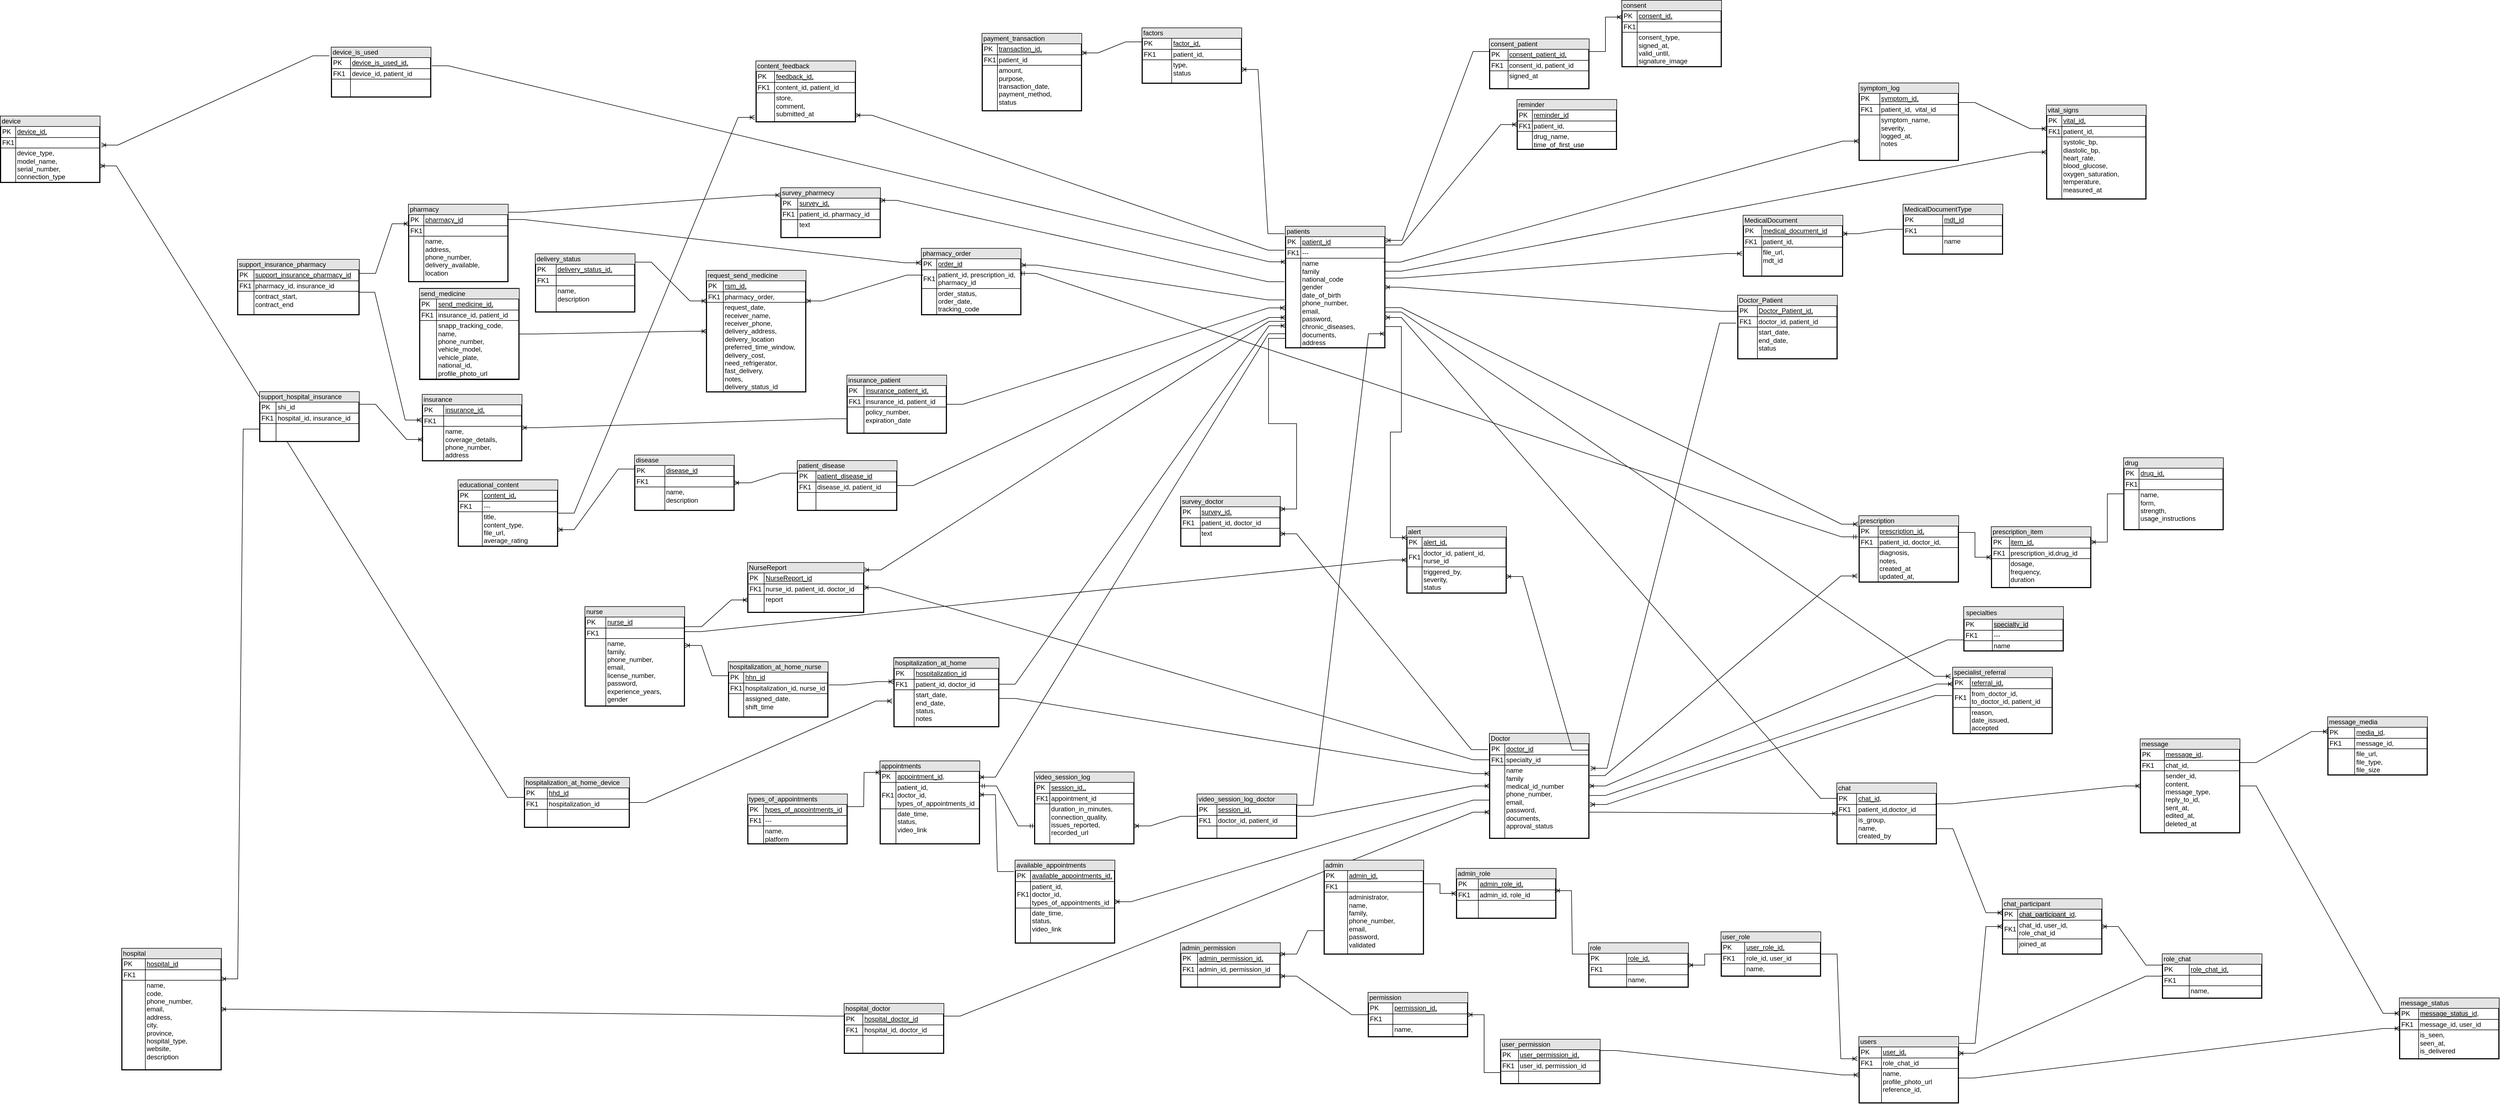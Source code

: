 <mxfile version="28.1.2">
  <diagram name="Page-1" id="g63XLa6y2egn1_nH6FCT">
    <mxGraphModel dx="4060" dy="1810" grid="1" gridSize="10" guides="1" tooltips="1" connect="1" arrows="1" fold="1" page="1" pageScale="1" pageWidth="850" pageHeight="1100" math="0" shadow="0">
      <root>
        <mxCell id="0" />
        <mxCell id="1" parent="0" />
        <mxCell id="wIZl321mwMI0PVy2iVGE-1" value="&lt;div style=&quot;box-sizing: border-box; width: 100%; background: rgb(228, 228, 228); padding: 2px;&quot;&gt;patients&lt;/div&gt;&lt;table border=&quot;1&quot; style=&quot;width: 100%; font-size: 1em; border: 1px solid rgb(0, 0, 0); border-collapse: collapse;&quot; cellpadding=&quot;2&quot; cellspacing=&quot;0&quot;&gt;&lt;tbody&gt;&lt;tr&gt;&lt;td&gt;PK&lt;/td&gt;&lt;td style=&quot;border-collapse: collapse; border-color: rgb(0, 0, 0);&quot; border=&quot;1&quot;&gt;&lt;u&gt;patient_id&lt;/u&gt;&lt;/td&gt;&lt;/tr&gt;&lt;tr&gt;&lt;td&gt;FK1&lt;/td&gt;&lt;td&gt;---&lt;/td&gt;&lt;/tr&gt;&lt;tr&gt;&lt;td&gt;&lt;/td&gt;&lt;td&gt;name&lt;br&gt;family&lt;br&gt;national_code&lt;br&gt;gender&lt;br&gt;date_of_birth&lt;br&gt;phone_number, &lt;br&gt;email, &lt;br&gt;password, chronic_diseases, documents, &lt;br&gt;address&lt;/td&gt;&lt;/tr&gt;&lt;/tbody&gt;&lt;/table&gt;" style="verticalAlign=top;align=left;overflow=fill;html=1;whiteSpace=wrap;strokeWidth=2;" parent="1" vertex="1">
          <mxGeometry x="40" y="-660" width="180" height="220" as="geometry" />
        </mxCell>
        <mxCell id="wIZl321mwMI0PVy2iVGE-2" value="&lt;div style=&quot;box-sizing: border-box; width: 100%; background: rgb(228, 228, 228); padding: 2px;&quot;&gt;Doctor&lt;/div&gt;&lt;table border=&quot;1&quot; style=&quot;width: 100%; font-size: 1em; border: 1px solid rgb(0, 0, 0); border-collapse: collapse;&quot; cellpadding=&quot;2&quot; cellspacing=&quot;0&quot;&gt;&lt;tbody&gt;&lt;tr&gt;&lt;td&gt;PK&lt;/td&gt;&lt;td style=&quot;border-collapse: collapse; border-color: rgb(0, 0, 0);&quot; border=&quot;1&quot;&gt;&lt;u&gt;doctor_id&lt;/u&gt;&lt;/td&gt;&lt;/tr&gt;&lt;tr&gt;&lt;td&gt;FK1&lt;/td&gt;&lt;td&gt;specialty_id&lt;/td&gt;&lt;/tr&gt;&lt;tr&gt;&lt;td&gt;&lt;/td&gt;&lt;td&gt;name&lt;br&gt;family&lt;br&gt;medical_id_number&lt;br&gt;phone_number, &lt;br&gt;email, &lt;br&gt;password, &lt;br&gt;documents, approval_status&lt;br&gt;&lt;br&gt;&lt;/td&gt;&lt;/tr&gt;&lt;/tbody&gt;&lt;/table&gt;" style="verticalAlign=top;align=left;overflow=fill;html=1;whiteSpace=wrap;strokeWidth=2;fontStyle=0" parent="1" vertex="1">
          <mxGeometry x="410" y="260" width="180" height="190" as="geometry" />
        </mxCell>
        <mxCell id="wIZl321mwMI0PVy2iVGE-3" value="&lt;div style=&quot;box-sizing: border-box; width: 100%; background: rgb(228, 228, 228); padding: 2px;&quot;&gt;&lt;div style=&quot;box-sizing: border-box; width: 100%; background: rgb(228, 228, 228); padding: 2px;&quot;&gt;specialties&lt;/div&gt;&lt;/div&gt;&lt;table border=&quot;1&quot; style=&quot;width: 100%; font-size: 1em; border: 1px solid rgb(0, 0, 0); border-collapse: collapse;&quot; cellpadding=&quot;2&quot; cellspacing=&quot;0&quot;&gt;&lt;tbody&gt;&lt;tr&gt;&lt;td&gt;PK&lt;/td&gt;&lt;td style=&quot;border-collapse: collapse; border-color: rgb(0, 0, 0);&quot; border=&quot;1&quot;&gt;&lt;span style=&quot;background-color: rgb(228, 228, 228);&quot;&gt;&lt;u&gt;specialty_id&lt;/u&gt;&lt;/span&gt;&lt;/td&gt;&lt;/tr&gt;&lt;tr&gt;&lt;td&gt;FK1&lt;/td&gt;&lt;td&gt;---&lt;/td&gt;&lt;/tr&gt;&lt;tr&gt;&lt;td&gt;&lt;/td&gt;&lt;td&gt;name&lt;/td&gt;&lt;/tr&gt;&lt;/tbody&gt;&lt;/table&gt;" style="verticalAlign=top;align=left;overflow=fill;html=1;whiteSpace=wrap;strokeWidth=2;" parent="1" vertex="1">
          <mxGeometry x="1270" y="30" width="180" height="80" as="geometry" />
        </mxCell>
        <mxCell id="wIZl321mwMI0PVy2iVGE-4" value="&lt;div style=&quot;box-sizing: border-box; width: 100%; background: rgb(228, 228, 228); padding: 2px;&quot;&gt;appointments&lt;/div&gt;&lt;table border=&quot;1&quot; style=&quot;width: 100%; font-size: 1em; border: 1px solid rgb(0, 0, 0); border-collapse: collapse;&quot; cellpadding=&quot;2&quot; cellspacing=&quot;0&quot;&gt;&lt;tbody&gt;&lt;tr&gt;&lt;td&gt;PK&lt;/td&gt;&lt;td style=&quot;border-collapse: collapse; border-color: rgb(0, 0, 0);&quot; border=&quot;1&quot;&gt;&lt;u&gt;appointment_id&lt;/u&gt;,&lt;/td&gt;&lt;/tr&gt;&lt;tr&gt;&lt;td&gt;FK1&lt;/td&gt;&lt;td&gt;patient_id,&lt;br&gt;doctor_id,&lt;br&gt;types_of_appointments_id&lt;/td&gt;&lt;/tr&gt;&lt;tr&gt;&lt;td&gt;&lt;/td&gt;&lt;td&gt;date_time, &lt;br&gt;status, &lt;br&gt;video_link&lt;br&gt;&lt;br&gt;&lt;/td&gt;&lt;/tr&gt;&lt;/tbody&gt;&lt;/table&gt;" style="verticalAlign=top;align=left;overflow=fill;html=1;whiteSpace=wrap;strokeWidth=2;" parent="1" vertex="1">
          <mxGeometry x="-695" y="310" width="180" height="150" as="geometry" />
        </mxCell>
        <mxCell id="wIZl321mwMI0PVy2iVGE-5" value="&lt;div style=&quot;box-sizing: border-box; width: 100%; background: rgb(228, 228, 228); padding: 2px;&quot;&gt;types_of_appointments&lt;/div&gt;&lt;table border=&quot;1&quot; style=&quot;width: 100%; font-size: 1em; border: 1px solid rgb(0, 0, 0); border-collapse: collapse;&quot; cellpadding=&quot;2&quot; cellspacing=&quot;0&quot;&gt;&lt;tbody&gt;&lt;tr&gt;&lt;td&gt;PK&lt;/td&gt;&lt;td style=&quot;border-collapse: collapse; border-color: rgb(0, 0, 0);&quot; border=&quot;1&quot;&gt;&lt;u&gt;types_of_appointments_id&lt;/u&gt;&lt;/td&gt;&lt;/tr&gt;&lt;tr&gt;&lt;td&gt;FK1&lt;/td&gt;&lt;td&gt;---&lt;/td&gt;&lt;/tr&gt;&lt;tr&gt;&lt;td&gt;&lt;/td&gt;&lt;td&gt;name, &lt;br&gt;platform&lt;/td&gt;&lt;/tr&gt;&lt;/tbody&gt;&lt;/table&gt;" style="verticalAlign=top;align=left;overflow=fill;html=1;whiteSpace=wrap;strokeWidth=2;" parent="1" vertex="1">
          <mxGeometry x="-935" y="370" width="180" height="90" as="geometry" />
        </mxCell>
        <mxCell id="wIZl321mwMI0PVy2iVGE-6" value="&lt;div style=&quot;box-sizing: border-box; width: 100%; background: rgb(228, 228, 228); padding: 2px;&quot;&gt;vital_signs&lt;/div&gt;&lt;table border=&quot;1&quot; style=&quot;width: 100%; font-size: 1em; border: 1px solid rgb(0, 0, 0); border-collapse: collapse;&quot; cellpadding=&quot;2&quot; cellspacing=&quot;0&quot;&gt;&lt;tbody&gt;&lt;tr&gt;&lt;td&gt;PK&lt;/td&gt;&lt;td style=&quot;border-collapse: collapse; border-color: rgb(0, 0, 0);&quot; border=&quot;1&quot;&gt;&lt;u&gt;vital_id,&lt;/u&gt;&lt;/td&gt;&lt;/tr&gt;&lt;tr&gt;&lt;td&gt;FK1&lt;/td&gt;&lt;td&gt;patient_id,&lt;/td&gt;&lt;/tr&gt;&lt;tr&gt;&lt;td&gt;&lt;/td&gt;&lt;td&gt;systolic_bp, &lt;br&gt;diastolic_bp, &lt;br&gt;heart_rate, &lt;br&gt;blood_glucose, oxygen_saturation, temperature, &lt;br&gt;measured_at&lt;br&gt;&lt;br&gt;&lt;/td&gt;&lt;/tr&gt;&lt;/tbody&gt;&lt;/table&gt;" style="verticalAlign=top;align=left;overflow=fill;html=1;whiteSpace=wrap;strokeWidth=2;" parent="1" vertex="1">
          <mxGeometry x="1420" y="-880" width="180" height="170" as="geometry" />
        </mxCell>
        <mxCell id="wIZl321mwMI0PVy2iVGE-7" value="&lt;div style=&quot;box-sizing: border-box; width: 100%; background: rgb(228, 228, 228); padding: 2px;&quot;&gt;prescription&lt;/div&gt;&lt;table border=&quot;1&quot; style=&quot;width: 100%; font-size: 1em; border: 1px solid rgb(0, 0, 0); border-collapse: collapse;&quot; cellpadding=&quot;2&quot; cellspacing=&quot;0&quot;&gt;&lt;tbody&gt;&lt;tr&gt;&lt;td&gt;PK&lt;/td&gt;&lt;td style=&quot;border-collapse: collapse; border-color: rgb(0, 0, 0);&quot; border=&quot;1&quot;&gt;&lt;u&gt;prescription_id,&lt;/u&gt;&lt;/td&gt;&lt;/tr&gt;&lt;tr&gt;&lt;td&gt;FK1&lt;/td&gt;&lt;td&gt;patient_id, doctor_id,&lt;/td&gt;&lt;/tr&gt;&lt;tr&gt;&lt;td&gt;&lt;/td&gt;&lt;td&gt;diagnosis, &lt;br&gt;notes,&lt;br&gt;created_at&lt;br&gt;updated_at,&lt;br&gt;&lt;br&gt;&lt;br&gt;&lt;/td&gt;&lt;/tr&gt;&lt;/tbody&gt;&lt;/table&gt;" style="verticalAlign=top;align=left;overflow=fill;html=1;whiteSpace=wrap;strokeWidth=2;" parent="1" vertex="1">
          <mxGeometry x="1080" y="-135" width="180" height="120" as="geometry" />
        </mxCell>
        <mxCell id="wIZl321mwMI0PVy2iVGE-8" value="&lt;div style=&quot;box-sizing: border-box; width: 100%; background: rgb(228, 228, 228); padding: 2px;&quot;&gt;prescription_item&lt;/div&gt;&lt;table border=&quot;1&quot; style=&quot;width: 100%; font-size: 1em; border: 1px solid rgb(0, 0, 0); border-collapse: collapse;&quot; cellpadding=&quot;2&quot; cellspacing=&quot;0&quot;&gt;&lt;tbody&gt;&lt;tr&gt;&lt;td&gt;PK&lt;/td&gt;&lt;td style=&quot;border-collapse: collapse; border-color: rgb(0, 0, 0);&quot; border=&quot;1&quot;&gt;&lt;u&gt;item_id,&lt;/u&gt;&lt;/td&gt;&lt;/tr&gt;&lt;tr&gt;&lt;td&gt;FK1&lt;/td&gt;&lt;td&gt;prescription_id,drug_id&lt;/td&gt;&lt;/tr&gt;&lt;tr&gt;&lt;td&gt;&lt;/td&gt;&lt;td&gt;dosage, &lt;br&gt;frequency, &lt;br&gt;duration&lt;br&gt;&lt;br&gt;&lt;/td&gt;&lt;/tr&gt;&lt;/tbody&gt;&lt;/table&gt;" style="verticalAlign=top;align=left;overflow=fill;html=1;whiteSpace=wrap;strokeWidth=2;" parent="1" vertex="1">
          <mxGeometry x="1320" y="-115" width="180" height="110" as="geometry" />
        </mxCell>
        <mxCell id="wIZl321mwMI0PVy2iVGE-9" value="" style="edgeStyle=entityRelationEdgeStyle;fontSize=12;html=1;endArrow=ERoneToMany;rounded=0;exitX=0;exitY=0.75;exitDx=0;exitDy=0;entryX=1;entryY=0.5;entryDx=0;entryDy=0;" parent="1" source="wIZl321mwMI0PVy2iVGE-3" target="wIZl321mwMI0PVy2iVGE-2" edge="1">
          <mxGeometry width="100" height="100" relative="1" as="geometry">
            <mxPoint x="600" y="220" as="sourcePoint" />
            <mxPoint x="710" y="340" as="targetPoint" />
          </mxGeometry>
        </mxCell>
        <mxCell id="wIZl321mwMI0PVy2iVGE-10" value="" style="edgeStyle=entityRelationEdgeStyle;fontSize=12;html=1;endArrow=ERoneToMany;rounded=0;entryX=0.004;entryY=0.136;entryDx=0;entryDy=0;exitX=1;exitY=0.25;exitDx=0;exitDy=0;entryPerimeter=0;" parent="1" source="wIZl321mwMI0PVy2iVGE-5" target="wIZl321mwMI0PVy2iVGE-4" edge="1">
          <mxGeometry width="100" height="100" relative="1" as="geometry">
            <mxPoint x="-20" y="30" as="sourcePoint" />
            <mxPoint x="80" y="-70" as="targetPoint" />
          </mxGeometry>
        </mxCell>
        <mxCell id="wIZl321mwMI0PVy2iVGE-11" value="" style="edgeStyle=entityRelationEdgeStyle;fontSize=12;html=1;endArrow=ERoneToMany;rounded=0;exitX=0.002;exitY=0.635;exitDx=0;exitDy=0;exitPerimeter=0;" parent="1" source="wIZl321mwMI0PVy2iVGE-2" target="wIZl321mwMI0PVy2iVGE-92" edge="1">
          <mxGeometry width="100" height="100" relative="1" as="geometry">
            <mxPoint x="190" y="540" as="sourcePoint" />
            <mxPoint x="278" y="120" as="targetPoint" />
          </mxGeometry>
        </mxCell>
        <mxCell id="wIZl321mwMI0PVy2iVGE-12" value="" style="edgeStyle=entityRelationEdgeStyle;fontSize=12;html=1;endArrow=ERoneToMany;rounded=0;entryX=0.994;entryY=0.193;entryDx=0;entryDy=0;entryPerimeter=0;exitX=-0.005;exitY=0.884;exitDx=0;exitDy=0;exitPerimeter=0;" parent="1" source="wIZl321mwMI0PVy2iVGE-1" target="wIZl321mwMI0PVy2iVGE-4" edge="1">
          <mxGeometry width="100" height="100" relative="1" as="geometry">
            <mxPoint x="530" y="-10" as="sourcePoint" />
            <mxPoint x="60" y="90" as="targetPoint" />
          </mxGeometry>
        </mxCell>
        <mxCell id="wIZl321mwMI0PVy2iVGE-13" value="" style="edgeStyle=entityRelationEdgeStyle;fontSize=12;html=1;endArrow=ERoneToMany;rounded=0;entryX=0;entryY=0.5;entryDx=0;entryDy=0;exitX=1.001;exitY=0.368;exitDx=0;exitDy=0;exitPerimeter=0;" parent="1" source="wIZl321mwMI0PVy2iVGE-1" target="wIZl321mwMI0PVy2iVGE-6" edge="1">
          <mxGeometry width="100" height="100" relative="1" as="geometry">
            <mxPoint x="223.06" y="-399.52" as="sourcePoint" />
            <mxPoint x="1668.06" y="107" as="targetPoint" />
          </mxGeometry>
        </mxCell>
        <mxCell id="wIZl321mwMI0PVy2iVGE-14" value="" style="edgeStyle=entityRelationEdgeStyle;fontSize=12;html=1;endArrow=ERoneToMany;rounded=0;entryX=-0.011;entryY=0.125;entryDx=0;entryDy=0;exitX=0.997;exitY=0.669;exitDx=0;exitDy=0;entryPerimeter=0;exitPerimeter=0;" parent="1" source="wIZl321mwMI0PVy2iVGE-1" target="wIZl321mwMI0PVy2iVGE-7" edge="1">
          <mxGeometry width="100" height="100" relative="1" as="geometry">
            <mxPoint x="210" y="-70" as="sourcePoint" />
            <mxPoint x="378" y="-157.5" as="targetPoint" />
            <Array as="points">
              <mxPoint x="230" y="-160" />
            </Array>
          </mxGeometry>
        </mxCell>
        <mxCell id="wIZl321mwMI0PVy2iVGE-15" value="&lt;div style=&quot;box-sizing: border-box; width: 100%; background: rgb(228, 228, 228); padding: 2px;&quot;&gt;reminder&lt;/div&gt;&lt;table border=&quot;1&quot; style=&quot;width: 100%; font-size: 1em; border: 1px solid rgb(0, 0, 0); border-collapse: collapse;&quot; cellpadding=&quot;2&quot; cellspacing=&quot;0&quot;&gt;&lt;tbody&gt;&lt;tr&gt;&lt;td&gt;PK&lt;/td&gt;&lt;td style=&quot;border-collapse: collapse; border-color: rgb(0, 0, 0);&quot; border=&quot;1&quot;&gt;&lt;u&gt;reminder_id&lt;/u&gt;&lt;/td&gt;&lt;/tr&gt;&lt;tr&gt;&lt;td&gt;FK1&lt;/td&gt;&lt;td&gt;patient_id,&lt;/td&gt;&lt;/tr&gt;&lt;tr&gt;&lt;td&gt;&lt;/td&gt;&lt;td&gt;drug_name, time_of_first_use&lt;/td&gt;&lt;/tr&gt;&lt;/tbody&gt;&lt;/table&gt;" style="verticalAlign=top;align=left;overflow=fill;html=1;whiteSpace=wrap;strokeWidth=2;" parent="1" vertex="1">
          <mxGeometry x="460" y="-890" width="180" height="90" as="geometry" />
        </mxCell>
        <mxCell id="wIZl321mwMI0PVy2iVGE-16" value="&lt;div style=&quot;box-sizing: border-box; width: 100%; background: rgb(228, 228, 228); padding: 2px;&quot;&gt;content_feedback&lt;/div&gt;&lt;table border=&quot;1&quot; style=&quot;width: 100%; font-size: 1em; border: 1px solid rgb(0, 0, 0); border-collapse: collapse;&quot; cellpadding=&quot;2&quot; cellspacing=&quot;0&quot;&gt;&lt;tbody&gt;&lt;tr&gt;&lt;td&gt;PK&lt;/td&gt;&lt;td style=&quot;border-collapse: collapse; border-color: rgb(0, 0, 0);&quot; border=&quot;1&quot;&gt;&lt;u&gt;feedback_id,&lt;/u&gt;&lt;/td&gt;&lt;/tr&gt;&lt;tr&gt;&lt;td&gt;FK1&lt;/td&gt;&lt;td&gt;content_id, patient_id&lt;/td&gt;&lt;/tr&gt;&lt;tr&gt;&lt;td&gt;&lt;/td&gt;&lt;td&gt;store, &lt;br&gt;comment, &lt;br&gt;submitted_at&lt;br&gt;&lt;br&gt;&lt;/td&gt;&lt;/tr&gt;&lt;/tbody&gt;&lt;/table&gt;" style="verticalAlign=top;align=left;overflow=fill;html=1;whiteSpace=wrap;strokeWidth=2;fontStyle=0" parent="1" vertex="1">
          <mxGeometry x="-920" y="-960" width="180" height="110" as="geometry" />
        </mxCell>
        <mxCell id="wIZl321mwMI0PVy2iVGE-17" value="&lt;div style=&quot;box-sizing: border-box; width: 100%; background: rgb(228, 228, 228); padding: 2px;&quot;&gt;pharmacy_order&lt;/div&gt;&lt;table border=&quot;1&quot; style=&quot;width: 100%; font-size: 1em; border: 1px solid rgb(0, 0, 0); border-collapse: collapse;&quot; cellpadding=&quot;2&quot; cellspacing=&quot;0&quot;&gt;&lt;tbody&gt;&lt;tr&gt;&lt;td&gt;PK&lt;/td&gt;&lt;td style=&quot;border-collapse: collapse; border-color: rgb(0, 0, 0);&quot; border=&quot;1&quot;&gt;&lt;u&gt;order_id&lt;/u&gt;&lt;/td&gt;&lt;/tr&gt;&lt;tr&gt;&lt;td&gt;FK1&lt;/td&gt;&lt;td&gt;patient_id, prescription_id,&amp;nbsp; pharmacy_id&lt;/td&gt;&lt;/tr&gt;&lt;tr&gt;&lt;td&gt;&lt;/td&gt;&lt;td&gt;order_status, &lt;br&gt;order_date, &lt;br&gt;tracking_code&lt;/td&gt;&lt;/tr&gt;&lt;/tbody&gt;&lt;/table&gt;" style="verticalAlign=top;align=left;overflow=fill;html=1;whiteSpace=wrap;strokeWidth=2;fontStyle=0" parent="1" vertex="1">
          <mxGeometry x="-620" y="-620" width="180" height="120" as="geometry" />
        </mxCell>
        <mxCell id="wIZl321mwMI0PVy2iVGE-18" value="&lt;div style=&quot;box-sizing: border-box; width: 100%; background: rgb(228, 228, 228); padding: 2px;&quot;&gt;pharmacy&lt;/div&gt;&lt;table border=&quot;1&quot; style=&quot;width: 100%; font-size: 1em; border: 1px solid rgb(0, 0, 0); border-collapse: collapse;&quot; cellpadding=&quot;2&quot; cellspacing=&quot;0&quot;&gt;&lt;tbody&gt;&lt;tr&gt;&lt;td&gt;PK&lt;/td&gt;&lt;td style=&quot;border-collapse: collapse; border-color: rgb(0, 0, 0);&quot; border=&quot;1&quot;&gt;&lt;u&gt;pharmacy_id&lt;/u&gt;&lt;/td&gt;&lt;/tr&gt;&lt;tr&gt;&lt;td&gt;FK1&lt;/td&gt;&lt;td&gt;&lt;br&gt;&lt;/td&gt;&lt;/tr&gt;&lt;tr&gt;&lt;td&gt;&lt;/td&gt;&lt;td&gt;name, &lt;br&gt;address, &lt;br&gt;phone_number, delivery_available, &lt;br&gt;location&lt;br&gt;&lt;br&gt;&lt;/td&gt;&lt;/tr&gt;&lt;/tbody&gt;&lt;/table&gt;" style="verticalAlign=top;align=left;overflow=fill;html=1;whiteSpace=wrap;strokeWidth=2;fontStyle=0" parent="1" vertex="1">
          <mxGeometry x="-1550" y="-700" width="180" height="140" as="geometry" />
        </mxCell>
        <mxCell id="wIZl321mwMI0PVy2iVGE-19" value="&lt;div style=&quot;box-sizing: border-box; width: 100%; background: rgb(228, 228, 228); padding: 2px;&quot;&gt;device&lt;/div&gt;&lt;table border=&quot;1&quot; style=&quot;width: 100%; font-size: 1em; border: 1px solid rgb(0, 0, 0); border-collapse: collapse;&quot; cellpadding=&quot;2&quot; cellspacing=&quot;0&quot;&gt;&lt;tbody&gt;&lt;tr&gt;&lt;td&gt;PK&lt;/td&gt;&lt;td style=&quot;border-collapse: collapse; border-color: rgb(0, 0, 0);&quot; border=&quot;1&quot;&gt;&lt;u&gt;device_id,&lt;/u&gt;&lt;/td&gt;&lt;/tr&gt;&lt;tr&gt;&lt;td&gt;FK1&lt;/td&gt;&lt;td&gt;&lt;br&gt;&lt;/td&gt;&lt;/tr&gt;&lt;tr&gt;&lt;td&gt;&lt;/td&gt;&lt;td&gt;device_type, &lt;br&gt;model_name, serial_number, connection_type&lt;br&gt;&lt;br&gt;&lt;/td&gt;&lt;/tr&gt;&lt;/tbody&gt;&lt;/table&gt;" style="verticalAlign=top;align=left;overflow=fill;html=1;whiteSpace=wrap;strokeWidth=2;" parent="1" vertex="1">
          <mxGeometry x="-2290" y="-860" width="180" height="120" as="geometry" />
        </mxCell>
        <mxCell id="wIZl321mwMI0PVy2iVGE-20" value="&lt;div style=&quot;box-sizing: border-box; width: 100%; background: rgb(228, 228, 228); padding: 2px;&quot;&gt;device_is_used&lt;/div&gt;&lt;table border=&quot;1&quot; style=&quot;width: 100%; font-size: 1em; border: 1px solid rgb(0, 0, 0); border-collapse: collapse;&quot; cellpadding=&quot;2&quot; cellspacing=&quot;0&quot;&gt;&lt;tbody&gt;&lt;tr&gt;&lt;td&gt;PK&lt;/td&gt;&lt;td style=&quot;border-collapse: collapse; border-color: rgb(0, 0, 0);&quot; border=&quot;1&quot;&gt;&lt;u&gt;device_is_used_id,&lt;/u&gt;&lt;/td&gt;&lt;/tr&gt;&lt;tr&gt;&lt;td&gt;FK1&lt;/td&gt;&lt;td&gt;device_id, patient_id&lt;/td&gt;&lt;/tr&gt;&lt;tr&gt;&lt;td&gt;&lt;/td&gt;&lt;td&gt;&lt;br&gt;&lt;br&gt;&lt;/td&gt;&lt;/tr&gt;&lt;/tbody&gt;&lt;/table&gt;" style="verticalAlign=top;align=left;overflow=fill;html=1;whiteSpace=wrap;strokeWidth=2;" parent="1" vertex="1">
          <mxGeometry x="-1690" y="-985" width="180" height="90" as="geometry" />
        </mxCell>
        <mxCell id="wIZl321mwMI0PVy2iVGE-21" value="&lt;div style=&quot;box-sizing: border-box; width: 100%; background: rgb(228, 228, 228); padding: 2px;&quot;&gt;alert&lt;/div&gt;&lt;table border=&quot;1&quot; style=&quot;width: 100%; font-size: 1em; border: 1px solid rgb(0, 0, 0); border-collapse: collapse;&quot; cellpadding=&quot;2&quot; cellspacing=&quot;0&quot;&gt;&lt;tbody&gt;&lt;tr&gt;&lt;td&gt;PK&lt;/td&gt;&lt;td style=&quot;border-collapse: collapse; border-color: rgb(0, 0, 0);&quot; border=&quot;1&quot;&gt;&lt;u&gt;alert_id,&lt;/u&gt;&lt;/td&gt;&lt;/tr&gt;&lt;tr&gt;&lt;td&gt;FK1&lt;/td&gt;&lt;td&gt;doctor_id,&amp;nbsp;patient_id, nurse_id&lt;/td&gt;&lt;/tr&gt;&lt;tr&gt;&lt;td&gt;&lt;/td&gt;&lt;td&gt;triggered_by,&lt;br&gt;severity,&lt;br&gt;status&lt;br&gt;&lt;br&gt;&lt;/td&gt;&lt;/tr&gt;&lt;/tbody&gt;&lt;/table&gt;" style="verticalAlign=top;align=left;overflow=fill;html=1;whiteSpace=wrap;strokeWidth=2;" parent="1" vertex="1">
          <mxGeometry x="260" y="-115" width="180" height="120" as="geometry" />
        </mxCell>
        <mxCell id="wIZl321mwMI0PVy2iVGE-22" value="&lt;div style=&quot;box-sizing: border-box; width: 100%; background: rgb(228, 228, 228); padding: 2px;&quot;&gt;consent&lt;/div&gt;&lt;table border=&quot;1&quot; style=&quot;width: 100%; font-size: 1em; border: 1px solid rgb(0, 0, 0); border-collapse: collapse;&quot; cellpadding=&quot;2&quot; cellspacing=&quot;0&quot;&gt;&lt;tbody&gt;&lt;tr&gt;&lt;td&gt;PK&lt;/td&gt;&lt;td style=&quot;border-collapse: collapse; border-color: rgb(0, 0, 0);&quot; border=&quot;1&quot;&gt;&lt;u&gt;consent_id,&lt;/u&gt;&lt;/td&gt;&lt;/tr&gt;&lt;tr&gt;&lt;td&gt;FK1&lt;/td&gt;&lt;td&gt;&lt;br&gt;&lt;/td&gt;&lt;/tr&gt;&lt;tr&gt;&lt;td&gt;&lt;/td&gt;&lt;td&gt;consent_type, &lt;br&gt;signed_at, &lt;br&gt;valid_until, signature_image&lt;br&gt;&lt;br&gt;&lt;/td&gt;&lt;/tr&gt;&lt;/tbody&gt;&lt;/table&gt;" style="verticalAlign=top;align=left;overflow=fill;html=1;whiteSpace=wrap;strokeWidth=2;" parent="1" vertex="1">
          <mxGeometry x="650" y="-1070" width="180" height="120" as="geometry" />
        </mxCell>
        <mxCell id="wIZl321mwMI0PVy2iVGE-23" value="&lt;div style=&quot;box-sizing: border-box; width: 100%; background: rgb(228, 228, 228); padding: 2px;&quot;&gt;consent_patient&lt;/div&gt;&lt;table border=&quot;1&quot; style=&quot;width: 100%; font-size: 1em; border: 1px solid rgb(0, 0, 0); border-collapse: collapse;&quot; cellpadding=&quot;2&quot; cellspacing=&quot;0&quot;&gt;&lt;tbody&gt;&lt;tr&gt;&lt;td&gt;PK&lt;/td&gt;&lt;td style=&quot;border-collapse: collapse; border-color: rgb(0, 0, 0);&quot; border=&quot;1&quot;&gt;&lt;u&gt;consent_patient_id,&lt;/u&gt;&lt;/td&gt;&lt;/tr&gt;&lt;tr&gt;&lt;td&gt;FK1&lt;/td&gt;&lt;td&gt;consent_id, patient_id&lt;/td&gt;&lt;/tr&gt;&lt;tr&gt;&lt;td&gt;&lt;/td&gt;&lt;td&gt;signed_at&lt;br&gt;&lt;br&gt;&lt;/td&gt;&lt;/tr&gt;&lt;/tbody&gt;&lt;/table&gt;" style="verticalAlign=top;align=left;overflow=fill;html=1;whiteSpace=wrap;strokeWidth=2;" parent="1" vertex="1">
          <mxGeometry x="410" y="-1000" width="180" height="90" as="geometry" />
        </mxCell>
        <mxCell id="wIZl321mwMI0PVy2iVGE-24" value="&lt;div style=&quot;box-sizing: border-box; width: 100%; background: rgb(228, 228, 228); padding: 2px;&quot;&gt;specialist_referral&lt;/div&gt;&lt;table border=&quot;1&quot; style=&quot;width: 100%; font-size: 1em; border: 1px solid rgb(0, 0, 0); border-collapse: collapse;&quot; cellpadding=&quot;2&quot; cellspacing=&quot;0&quot;&gt;&lt;tbody&gt;&lt;tr&gt;&lt;td&gt;PK&lt;/td&gt;&lt;td style=&quot;border-collapse: collapse; border-color: rgb(0, 0, 0);&quot; border=&quot;1&quot;&gt;&lt;u&gt;referral_id,&lt;/u&gt;&lt;/td&gt;&lt;/tr&gt;&lt;tr&gt;&lt;td&gt;FK1&lt;/td&gt;&lt;td&gt;from_doctor_id,&amp;nbsp;&lt;br&gt;to_doctor_id, patient_id&lt;/td&gt;&lt;/tr&gt;&lt;tr&gt;&lt;td&gt;&lt;/td&gt;&lt;td&gt;reason, &lt;br&gt;date_issued, &lt;br&gt;accepted&lt;br&gt;&lt;br&gt;&lt;/td&gt;&lt;/tr&gt;&lt;/tbody&gt;&lt;/table&gt;" style="verticalAlign=top;align=left;overflow=fill;html=1;whiteSpace=wrap;strokeWidth=2;" parent="1" vertex="1">
          <mxGeometry x="1250" y="140" width="180" height="120" as="geometry" />
        </mxCell>
        <mxCell id="wIZl321mwMI0PVy2iVGE-25" value="&lt;div style=&quot;box-sizing: border-box; width: 100%; background: rgb(228, 228, 228); padding: 2px;&quot;&gt;video_session_log&lt;/div&gt;&lt;table border=&quot;1&quot; style=&quot;width: 100%; font-size: 1em; border: 1px solid rgb(0, 0, 0); border-collapse: collapse;&quot; cellpadding=&quot;2&quot; cellspacing=&quot;0&quot;&gt;&lt;tbody&gt;&lt;tr&gt;&lt;td&gt;PK&lt;/td&gt;&lt;td style=&quot;border-collapse: collapse; border-color: rgb(0, 0, 0);&quot; border=&quot;1&quot;&gt;&lt;u&gt;session_id,,&lt;/u&gt;&lt;/td&gt;&lt;/tr&gt;&lt;tr&gt;&lt;td&gt;FK1&lt;/td&gt;&lt;td&gt;appointment_id&lt;/td&gt;&lt;/tr&gt;&lt;tr&gt;&lt;td&gt;&lt;/td&gt;&lt;td&gt;duration_in_minutes, connection_quality, issues_reported, recorded_url&lt;br&gt;&lt;br&gt;&lt;/td&gt;&lt;/tr&gt;&lt;/tbody&gt;&lt;/table&gt;" style="verticalAlign=top;align=left;overflow=fill;html=1;whiteSpace=wrap;strokeWidth=2;" parent="1" vertex="1">
          <mxGeometry x="-415" y="330" width="180" height="130" as="geometry" />
        </mxCell>
        <mxCell id="wIZl321mwMI0PVy2iVGE-26" value="&lt;div style=&quot;box-sizing: border-box; width: 100%; background: rgb(228, 228, 228); padding: 2px;&quot;&gt;video_session_log_doctor&lt;/div&gt;&lt;table border=&quot;1&quot; style=&quot;width: 100%; font-size: 1em; border: 1px solid rgb(0, 0, 0); border-collapse: collapse;&quot; cellpadding=&quot;2&quot; cellspacing=&quot;0&quot;&gt;&lt;tbody&gt;&lt;tr&gt;&lt;td&gt;PK&lt;/td&gt;&lt;td style=&quot;border-collapse: collapse; border-color: rgb(0, 0, 0);&quot; border=&quot;1&quot;&gt;&lt;u&gt;session_id,&lt;/u&gt;&lt;/td&gt;&lt;/tr&gt;&lt;tr&gt;&lt;td&gt;FK1&lt;/td&gt;&lt;td&gt;doctor_id, patient_id&lt;/td&gt;&lt;/tr&gt;&lt;tr&gt;&lt;td&gt;&lt;/td&gt;&lt;td&gt;&lt;br&gt;&lt;br&gt;&lt;/td&gt;&lt;/tr&gt;&lt;/tbody&gt;&lt;/table&gt;" style="verticalAlign=top;align=left;overflow=fill;html=1;whiteSpace=wrap;strokeWidth=2;" parent="1" vertex="1">
          <mxGeometry x="-120" y="370" width="180" height="80" as="geometry" />
        </mxCell>
        <mxCell id="wIZl321mwMI0PVy2iVGE-27" value="&lt;div style=&quot;box-sizing: border-box; width: 100%; background: rgb(228, 228, 228); padding: 2px;&quot;&gt;payment_transaction&lt;/div&gt;&lt;table border=&quot;1&quot; style=&quot;width: 100%; font-size: 1em; border: 1px solid rgb(0, 0, 0); border-collapse: collapse;&quot; cellpadding=&quot;2&quot; cellspacing=&quot;0&quot;&gt;&lt;tbody&gt;&lt;tr&gt;&lt;td&gt;PK&lt;/td&gt;&lt;td style=&quot;border-collapse: collapse; border-color: rgb(0, 0, 0);&quot; border=&quot;1&quot;&gt;&lt;u&gt;transaction_id,&lt;/u&gt;&lt;/td&gt;&lt;/tr&gt;&lt;tr&gt;&lt;td&gt;FK1&lt;/td&gt;&lt;td&gt;patient_id&lt;/td&gt;&lt;/tr&gt;&lt;tr&gt;&lt;td&gt;&lt;/td&gt;&lt;td&gt;amount, &lt;br&gt;purpose, &lt;br&gt;transaction_date, payment_method, &lt;br&gt;status&lt;br&gt;&lt;br&gt;&lt;/td&gt;&lt;/tr&gt;&lt;/tbody&gt;&lt;/table&gt;" style="verticalAlign=top;align=left;overflow=fill;html=1;whiteSpace=wrap;strokeWidth=2;" parent="1" vertex="1">
          <mxGeometry x="-510" y="-1010" width="180" height="140" as="geometry" />
        </mxCell>
        <mxCell id="wIZl321mwMI0PVy2iVGE-28" value="&lt;div style=&quot;box-sizing: border-box; width: 100%; background: rgb(228, 228, 228); padding: 2px;&quot;&gt;drug&lt;/div&gt;&lt;table border=&quot;1&quot; style=&quot;width: 100%; font-size: 1em; border: 1px solid rgb(0, 0, 0); border-collapse: collapse;&quot; cellpadding=&quot;2&quot; cellspacing=&quot;0&quot;&gt;&lt;tbody&gt;&lt;tr&gt;&lt;td&gt;PK&lt;/td&gt;&lt;td style=&quot;border-collapse: collapse; border-color: rgb(0, 0, 0);&quot; border=&quot;1&quot;&gt;&lt;u&gt;drug_id,&lt;/u&gt;&lt;/td&gt;&lt;/tr&gt;&lt;tr&gt;&lt;td&gt;FK1&lt;/td&gt;&lt;td&gt;&lt;br&gt;&lt;/td&gt;&lt;/tr&gt;&lt;tr&gt;&lt;td&gt;&lt;/td&gt;&lt;td&gt;name, &lt;br&gt;form, &lt;br&gt;strength, usage_instructions&lt;br&gt;&lt;br&gt;&lt;/td&gt;&lt;/tr&gt;&lt;/tbody&gt;&lt;/table&gt;" style="verticalAlign=top;align=left;overflow=fill;html=1;whiteSpace=wrap;strokeWidth=2;" parent="1" vertex="1">
          <mxGeometry x="1560" y="-240" width="180" height="130" as="geometry" />
        </mxCell>
        <mxCell id="wIZl321mwMI0PVy2iVGE-29" value="&lt;div style=&quot;box-sizing: border-box; width: 100%; background: rgb(228, 228, 228); padding: 2px;&quot;&gt;symptom_log&lt;/div&gt;&lt;table border=&quot;1&quot; style=&quot;width: 100%; font-size: 1em; border: 1px solid rgb(0, 0, 0); border-collapse: collapse;&quot; cellpadding=&quot;2&quot; cellspacing=&quot;0&quot;&gt;&lt;tbody&gt;&lt;tr&gt;&lt;td&gt;PK&lt;/td&gt;&lt;td style=&quot;border-collapse: collapse; border-color: rgb(0, 0, 0);&quot; border=&quot;1&quot;&gt;&lt;u&gt;symptom_id,&lt;/u&gt;&lt;/td&gt;&lt;/tr&gt;&lt;tr&gt;&lt;td&gt;FK1&lt;/td&gt;&lt;td&gt;patient_id,&amp;nbsp; vital_id&lt;/td&gt;&lt;/tr&gt;&lt;tr&gt;&lt;td&gt;&lt;/td&gt;&lt;td&gt;symptom_name, &lt;br&gt;severity, &lt;br&gt;logged_at, &lt;br&gt;notes&lt;br&gt;&lt;br&gt;&lt;br&gt;&lt;/td&gt;&lt;/tr&gt;&lt;/tbody&gt;&lt;/table&gt;" style="verticalAlign=top;align=left;overflow=fill;html=1;whiteSpace=wrap;strokeWidth=2;" parent="1" vertex="1">
          <mxGeometry x="1080" y="-920" width="180" height="140" as="geometry" />
        </mxCell>
        <mxCell id="wIZl321mwMI0PVy2iVGE-30" value="&lt;div style=&quot;box-sizing: border-box; width: 100%; background: rgb(228, 228, 228); padding: 2px;&quot;&gt;survey_doctor&lt;/div&gt;&lt;table border=&quot;1&quot; style=&quot;width: 100%; font-size: 1em; border: 1px solid rgb(0, 0, 0); border-collapse: collapse;&quot; cellpadding=&quot;2&quot; cellspacing=&quot;0&quot;&gt;&lt;tbody&gt;&lt;tr&gt;&lt;td&gt;PK&lt;/td&gt;&lt;td style=&quot;border-collapse: collapse; border-color: rgb(0, 0, 0);&quot; border=&quot;1&quot;&gt;&lt;u&gt;survey_id,&lt;/u&gt;&lt;/td&gt;&lt;/tr&gt;&lt;tr&gt;&lt;td&gt;FK1&lt;/td&gt;&lt;td&gt;patient_id, doctor_id&lt;/td&gt;&lt;/tr&gt;&lt;tr&gt;&lt;td&gt;&lt;/td&gt;&lt;td&gt;text&lt;br&gt;&lt;br&gt;&lt;/td&gt;&lt;/tr&gt;&lt;/tbody&gt;&lt;/table&gt;" style="verticalAlign=top;align=left;overflow=fill;html=1;whiteSpace=wrap;strokeWidth=2;" parent="1" vertex="1">
          <mxGeometry x="-150" y="-170" width="180" height="90" as="geometry" />
        </mxCell>
        <mxCell id="wIZl321mwMI0PVy2iVGE-31" value="&lt;div style=&quot;box-sizing: border-box; width: 100%; background: rgb(228, 228, 228); padding: 2px;&quot;&gt;survey_pharmecy&lt;/div&gt;&lt;table border=&quot;1&quot; style=&quot;width: 100%; font-size: 1em; border: 1px solid rgb(0, 0, 0); border-collapse: collapse;&quot; cellpadding=&quot;2&quot; cellspacing=&quot;0&quot;&gt;&lt;tbody&gt;&lt;tr&gt;&lt;td&gt;PK&lt;/td&gt;&lt;td style=&quot;border-collapse: collapse; border-color: rgb(0, 0, 0);&quot; border=&quot;1&quot;&gt;&lt;u&gt;survey_id,&lt;/u&gt;&lt;/td&gt;&lt;/tr&gt;&lt;tr&gt;&lt;td&gt;FK1&lt;/td&gt;&lt;td&gt;patient_id, pharmacy_id&lt;/td&gt;&lt;/tr&gt;&lt;tr&gt;&lt;td&gt;&lt;/td&gt;&lt;td&gt;text&lt;br&gt;&lt;br&gt;&lt;/td&gt;&lt;/tr&gt;&lt;/tbody&gt;&lt;/table&gt;" style="verticalAlign=top;align=left;overflow=fill;html=1;whiteSpace=wrap;strokeWidth=2;" parent="1" vertex="1">
          <mxGeometry x="-875" y="-730" width="180" height="90" as="geometry" />
        </mxCell>
        <mxCell id="wIZl321mwMI0PVy2iVGE-32" value="&lt;div style=&quot;box-sizing: border-box; width: 100%; background: rgb(228, 228, 228); padding: 2px;&quot;&gt;factors&lt;/div&gt;&lt;table border=&quot;1&quot; style=&quot;width: 100%; font-size: 1em; border: 1px solid rgb(0, 0, 0); border-collapse: collapse;&quot; cellpadding=&quot;2&quot; cellspacing=&quot;0&quot;&gt;&lt;tbody&gt;&lt;tr&gt;&lt;td&gt;PK&lt;/td&gt;&lt;td style=&quot;border-collapse: collapse; border-color: rgb(0, 0, 0);&quot; border=&quot;1&quot;&gt;&lt;u&gt;factor_id,&lt;/u&gt;&lt;/td&gt;&lt;/tr&gt;&lt;tr&gt;&lt;td&gt;FK1&lt;/td&gt;&lt;td&gt;patient_id,&amp;nbsp;&lt;/td&gt;&lt;/tr&gt;&lt;tr&gt;&lt;td&gt;&lt;/td&gt;&lt;td&gt;type, &lt;br&gt;status&lt;br&gt;&lt;br&gt;&lt;/td&gt;&lt;/tr&gt;&lt;/tbody&gt;&lt;/table&gt;" style="verticalAlign=top;align=left;overflow=fill;html=1;whiteSpace=wrap;strokeWidth=2;" parent="1" vertex="1">
          <mxGeometry x="-220" y="-1020" width="180" height="100" as="geometry" />
        </mxCell>
        <mxCell id="wIZl321mwMI0PVy2iVGE-33" value="&lt;div style=&quot;box-sizing: border-box; width: 100%; background: rgb(228, 228, 228); padding: 2px;&quot;&gt;users&lt;/div&gt;&lt;table border=&quot;1&quot; style=&quot;width: 100%; font-size: 1em; border: 1px solid rgb(0, 0, 0); border-collapse: collapse;&quot; cellpadding=&quot;2&quot; cellspacing=&quot;0&quot;&gt;&lt;tbody&gt;&lt;tr&gt;&lt;td&gt;PK&lt;/td&gt;&lt;td style=&quot;border-collapse: collapse; border-color: rgb(0, 0, 0);&quot; border=&quot;1&quot;&gt;&lt;u&gt;user_id,&lt;/u&gt;&lt;/td&gt;&lt;/tr&gt;&lt;tr&gt;&lt;td&gt;FK1&lt;/td&gt;&lt;td&gt;role_chat_id&lt;/td&gt;&lt;/tr&gt;&lt;tr&gt;&lt;td&gt;&lt;/td&gt;&lt;td&gt;name,&lt;br&gt;profile_photo_url&lt;br&gt;reference_id,&lt;br&gt;&lt;br&gt;&lt;/td&gt;&lt;/tr&gt;&lt;/tbody&gt;&lt;/table&gt;" style="verticalAlign=top;align=left;overflow=fill;html=1;whiteSpace=wrap;strokeWidth=2;fontStyle=0" parent="1" vertex="1">
          <mxGeometry x="1080" y="810" width="180" height="120" as="geometry" />
        </mxCell>
        <mxCell id="wIZl321mwMI0PVy2iVGE-34" value="&lt;div style=&quot;box-sizing: border-box; width: 100%; background: rgb(228, 228, 228); padding: 2px;&quot;&gt;permission&lt;/div&gt;&lt;table border=&quot;1&quot; style=&quot;width: 100%; font-size: 1em; border: 1px solid rgb(0, 0, 0); border-collapse: collapse;&quot; cellpadding=&quot;2&quot; cellspacing=&quot;0&quot;&gt;&lt;tbody&gt;&lt;tr&gt;&lt;td&gt;PK&lt;/td&gt;&lt;td style=&quot;border-collapse: collapse; border-color: rgb(0, 0, 0);&quot; border=&quot;1&quot;&gt;&lt;u&gt;permission_id,&lt;/u&gt;&lt;/td&gt;&lt;/tr&gt;&lt;tr&gt;&lt;td&gt;FK1&lt;/td&gt;&lt;td&gt;&lt;br&gt;&lt;/td&gt;&lt;/tr&gt;&lt;tr&gt;&lt;td&gt;&lt;/td&gt;&lt;td&gt;name,&lt;br&gt;&lt;br&gt;&lt;/td&gt;&lt;/tr&gt;&lt;/tbody&gt;&lt;/table&gt;" style="verticalAlign=top;align=left;overflow=fill;html=1;whiteSpace=wrap;strokeWidth=2;fontStyle=0" parent="1" vertex="1">
          <mxGeometry x="190" y="730" width="180" height="80" as="geometry" />
        </mxCell>
        <mxCell id="wIZl321mwMI0PVy2iVGE-35" value="&lt;div style=&quot;box-sizing: border-box; width: 100%; background: rgb(228, 228, 228); padding: 2px;&quot;&gt;role_chat&lt;/div&gt;&lt;table border=&quot;1&quot; style=&quot;width: 100%; font-size: 1em; border: 1px solid rgb(0, 0, 0); border-collapse: collapse;&quot; cellpadding=&quot;2&quot; cellspacing=&quot;0&quot;&gt;&lt;tbody&gt;&lt;tr&gt;&lt;td&gt;PK&lt;/td&gt;&lt;td style=&quot;border-collapse: collapse; border-color: rgb(0, 0, 0);&quot; border=&quot;1&quot;&gt;&lt;u&gt;role_chat_id,&lt;/u&gt;&lt;/td&gt;&lt;/tr&gt;&lt;tr&gt;&lt;td&gt;FK1&lt;/td&gt;&lt;td&gt;&lt;br&gt;&lt;/td&gt;&lt;/tr&gt;&lt;tr&gt;&lt;td&gt;&lt;/td&gt;&lt;td&gt;name,&lt;br&gt;&lt;br&gt;&lt;/td&gt;&lt;/tr&gt;&lt;/tbody&gt;&lt;/table&gt;" style="verticalAlign=top;align=left;overflow=fill;html=1;whiteSpace=wrap;strokeWidth=2;fontStyle=0" parent="1" vertex="1">
          <mxGeometry x="1630" y="660" width="180" height="80" as="geometry" />
        </mxCell>
        <mxCell id="wIZl321mwMI0PVy2iVGE-36" value="&lt;div style=&quot;box-sizing: border-box; width: 100%; background: rgb(228, 228, 228); padding: 2px;&quot;&gt;user_permission&lt;/div&gt;&lt;table border=&quot;1&quot; style=&quot;width: 100%; font-size: 1em; border: 1px solid rgb(0, 0, 0); border-collapse: collapse;&quot; cellpadding=&quot;2&quot; cellspacing=&quot;0&quot;&gt;&lt;tbody&gt;&lt;tr&gt;&lt;td&gt;PK&lt;/td&gt;&lt;td style=&quot;border-collapse: collapse; border-color: rgb(0, 0, 0);&quot; border=&quot;1&quot;&gt;&lt;u&gt;user_permission_id,&lt;/u&gt;&lt;/td&gt;&lt;/tr&gt;&lt;tr&gt;&lt;td&gt;FK1&lt;/td&gt;&lt;td&gt;user_id, permission_id&lt;/td&gt;&lt;/tr&gt;&lt;tr&gt;&lt;td&gt;&lt;/td&gt;&lt;td&gt;&lt;br&gt;&lt;br&gt;&lt;/td&gt;&lt;/tr&gt;&lt;/tbody&gt;&lt;/table&gt;" style="verticalAlign=top;align=left;overflow=fill;html=1;whiteSpace=wrap;strokeWidth=2;fontStyle=0" parent="1" vertex="1">
          <mxGeometry x="430" y="815" width="180" height="80" as="geometry" />
        </mxCell>
        <mxCell id="wIZl321mwMI0PVy2iVGE-37" value="" style="edgeStyle=entityRelationEdgeStyle;fontSize=12;html=1;endArrow=ERoneToMany;rounded=0;entryX=0;entryY=0.5;entryDx=0;entryDy=0;exitX=1.001;exitY=0.152;exitDx=0;exitDy=0;exitPerimeter=0;" parent="1" source="wIZl321mwMI0PVy2iVGE-1" target="wIZl321mwMI0PVy2iVGE-15" edge="1">
          <mxGeometry width="100" height="100" relative="1" as="geometry">
            <mxPoint x="223.96" y="-449.02" as="sourcePoint" />
            <mxPoint x="335" y="-607.04" as="targetPoint" />
          </mxGeometry>
        </mxCell>
        <mxCell id="wIZl321mwMI0PVy2iVGE-38" value="" style="edgeStyle=entityRelationEdgeStyle;fontSize=12;html=1;endArrow=ERoneToMany;rounded=0;entryX=1;entryY=0.25;entryDx=0;entryDy=0;exitX=-0.011;exitY=0.605;exitDx=0;exitDy=0;exitPerimeter=0;" parent="1" source="wIZl321mwMI0PVy2iVGE-1" target="wIZl321mwMI0PVy2iVGE-17" edge="1">
          <mxGeometry width="100" height="100" relative="1" as="geometry">
            <mxPoint x="60" y="-30" as="sourcePoint" />
            <mxPoint y="145" as="targetPoint" />
          </mxGeometry>
        </mxCell>
        <mxCell id="wIZl321mwMI0PVy2iVGE-39" value="" style="edgeStyle=entityRelationEdgeStyle;fontSize=12;html=1;endArrow=ERoneToMany;rounded=0;entryX=1;entryY=0.891;entryDx=0;entryDy=0;entryPerimeter=0;exitX=-0.011;exitY=0.195;exitDx=0;exitDy=0;exitPerimeter=0;" parent="1" source="wIZl321mwMI0PVy2iVGE-1" target="wIZl321mwMI0PVy2iVGE-16" edge="1">
          <mxGeometry width="100" height="100" relative="1" as="geometry">
            <mxPoint x="80" y="-290" as="sourcePoint" />
            <mxPoint x="90" y="-110" as="targetPoint" />
          </mxGeometry>
        </mxCell>
        <mxCell id="wIZl321mwMI0PVy2iVGE-40" value="" style="edgeStyle=entityRelationEdgeStyle;fontSize=12;html=1;endArrow=ERoneToMany;rounded=0;exitX=1;exitY=0.825;exitDx=0;exitDy=0;exitPerimeter=0;entryX=0;entryY=0.161;entryDx=0;entryDy=0;entryPerimeter=0;" parent="1" source="wIZl321mwMI0PVy2iVGE-1" target="wIZl321mwMI0PVy2iVGE-21" edge="1">
          <mxGeometry width="100" height="100" relative="1" as="geometry">
            <mxPoint x="223.24" y="-437.36" as="sourcePoint" />
            <mxPoint x="320" y="-89.048" as="targetPoint" />
            <Array as="points">
              <mxPoint x="308.06" y="-130" />
            </Array>
          </mxGeometry>
        </mxCell>
        <mxCell id="wIZl321mwMI0PVy2iVGE-41" value="&lt;div style=&quot;box-sizing: border-box; width: 100%; background: rgb(228, 228, 228); padding: 2px;&quot;&gt;MedicalDocument&lt;/div&gt;&lt;table border=&quot;1&quot; style=&quot;width: 100%; font-size: 1em; border: 1px solid rgb(0, 0, 0); border-collapse: collapse;&quot; cellpadding=&quot;2&quot; cellspacing=&quot;0&quot;&gt;&lt;tbody&gt;&lt;tr&gt;&lt;td&gt;PK&lt;/td&gt;&lt;td style=&quot;border-collapse: collapse; border-color: rgb(0, 0, 0);&quot; border=&quot;1&quot;&gt;&lt;u&gt;medical_document_id&lt;/u&gt;&lt;/td&gt;&lt;/tr&gt;&lt;tr&gt;&lt;td&gt;FK1&lt;/td&gt;&lt;td&gt;patient_id,&lt;/td&gt;&lt;/tr&gt;&lt;tr&gt;&lt;td&gt;&lt;br&gt;&lt;/td&gt;&lt;td&gt;file_url,&lt;br&gt;mdt_id&lt;br&gt;&lt;br&gt;&lt;br&gt;&lt;/td&gt;&lt;/tr&gt;&lt;/tbody&gt;&lt;/table&gt;" style="verticalAlign=top;align=left;overflow=fill;html=1;whiteSpace=wrap;strokeWidth=2;" parent="1" vertex="1">
          <mxGeometry x="870" y="-680" width="180" height="110" as="geometry" />
        </mxCell>
        <mxCell id="wIZl321mwMI0PVy2iVGE-42" value="" style="edgeStyle=entityRelationEdgeStyle;fontSize=12;html=1;endArrow=ERoneToMany;rounded=0;exitX=1.001;exitY=0.425;exitDx=0;exitDy=0;exitPerimeter=0;entryX=-0.013;entryY=0.627;entryDx=0;entryDy=0;entryPerimeter=0;" parent="1" source="wIZl321mwMI0PVy2iVGE-1" target="wIZl321mwMI0PVy2iVGE-41" edge="1">
          <mxGeometry width="100" height="100" relative="1" as="geometry">
            <mxPoint x="221.98" y="-386.58" as="sourcePoint" />
            <mxPoint x="716.98" y="-312.96" as="targetPoint" />
            <Array as="points">
              <mxPoint x="312.98" y="-85" />
            </Array>
          </mxGeometry>
        </mxCell>
        <mxCell id="wIZl321mwMI0PVy2iVGE-44" value="" style="edgeStyle=entityRelationEdgeStyle;fontSize=12;html=1;endArrow=ERoneToMany;rounded=0;exitX=-0.011;exitY=0.059;exitDx=0;exitDy=0;exitPerimeter=0;entryX=1;entryY=0.75;entryDx=0;entryDy=0;" parent="1" source="wIZl321mwMI0PVy2iVGE-1" target="wIZl321mwMI0PVy2iVGE-32" edge="1">
          <mxGeometry width="100" height="100" relative="1" as="geometry">
            <mxPoint x="90" y="-200" as="sourcePoint" />
            <mxPoint x="-70" y="-452.5" as="targetPoint" />
          </mxGeometry>
        </mxCell>
        <mxCell id="wIZl321mwMI0PVy2iVGE-45" value="&lt;div style=&quot;box-sizing: border-box; width: 100%; background: rgb(228, 228, 228); padding: 2px;&quot;&gt;insurance_patient&lt;/div&gt;&lt;table border=&quot;1&quot; style=&quot;width: 100%; font-size: 1em; border: 1px solid rgb(0, 0, 0); border-collapse: collapse;&quot; cellpadding=&quot;2&quot; cellspacing=&quot;0&quot;&gt;&lt;tbody&gt;&lt;tr&gt;&lt;td&gt;PK&lt;/td&gt;&lt;td style=&quot;border-collapse: collapse; border-color: rgb(0, 0, 0);&quot; border=&quot;1&quot;&gt;&lt;u&gt;insurance_patient_id,&lt;/u&gt;&lt;/td&gt;&lt;/tr&gt;&lt;tr&gt;&lt;td&gt;FK1&lt;/td&gt;&lt;td&gt;insurance_id, patient_id&lt;/td&gt;&lt;/tr&gt;&lt;tr&gt;&lt;td&gt;&lt;/td&gt;&lt;td&gt;policy_number,&lt;br&gt;expiration_date&lt;br&gt;&lt;br&gt;&lt;/td&gt;&lt;/tr&gt;&lt;/tbody&gt;&lt;/table&gt;" style="verticalAlign=top;align=left;overflow=fill;html=1;whiteSpace=wrap;strokeWidth=2;" parent="1" vertex="1">
          <mxGeometry x="-755" y="-390" width="180" height="105" as="geometry" />
        </mxCell>
        <mxCell id="wIZl321mwMI0PVy2iVGE-46" value="" style="edgeStyle=entityRelationEdgeStyle;fontSize=12;html=1;endArrow=ERoneToMany;rounded=0;exitX=0;exitY=0.25;exitDx=0;exitDy=0;entryX=1.008;entryY=0.114;entryDx=0;entryDy=0;entryPerimeter=0;" parent="1" source="wIZl321mwMI0PVy2iVGE-23" target="wIZl321mwMI0PVy2iVGE-1" edge="1">
          <mxGeometry width="100" height="100" relative="1" as="geometry">
            <mxPoint x="220.0" y="-461.78" as="sourcePoint" />
            <mxPoint x="220" y="-890" as="targetPoint" />
            <Array as="points">
              <mxPoint x="298.06" y="-110" />
            </Array>
          </mxGeometry>
        </mxCell>
        <mxCell id="wIZl321mwMI0PVy2iVGE-47" value="" style="edgeStyle=entityRelationEdgeStyle;fontSize=12;html=1;endArrow=ERoneToMany;rounded=0;exitX=1;exitY=0.25;exitDx=0;exitDy=0;entryX=0;entryY=0.25;entryDx=0;entryDy=0;" parent="1" source="wIZl321mwMI0PVy2iVGE-23" target="wIZl321mwMI0PVy2iVGE-22" edge="1">
          <mxGeometry width="100" height="100" relative="1" as="geometry">
            <mxPoint x="490" y="-475" as="sourcePoint" />
            <mxPoint x="580" y="-1070" as="targetPoint" />
            <Array as="points">
              <mxPoint x="510" y="-430" />
            </Array>
          </mxGeometry>
        </mxCell>
        <mxCell id="wIZl321mwMI0PVy2iVGE-48" value="" style="edgeStyle=entityRelationEdgeStyle;fontSize=12;html=1;endArrow=ERoneToMany;rounded=0;exitX=1.011;exitY=0.371;exitDx=0;exitDy=0;exitPerimeter=0;entryX=0.002;entryY=0.291;entryDx=0;entryDy=0;entryPerimeter=0;" parent="1" source="wIZl321mwMI0PVy2iVGE-20" target="wIZl321mwMI0PVy2iVGE-1" edge="1">
          <mxGeometry width="100" height="100" relative="1" as="geometry">
            <mxPoint x="-200" y="-420" as="sourcePoint" />
            <mxPoint x="37" y="-590" as="targetPoint" />
            <Array as="points">
              <mxPoint x="-1071.98" y="-89.54" />
            </Array>
          </mxGeometry>
        </mxCell>
        <mxCell id="wIZl321mwMI0PVy2iVGE-49" value="&lt;div style=&quot;box-sizing: border-box; width: 100%; background: rgb(228, 228, 228); padding: 2px;&quot;&gt;insurance&lt;/div&gt;&lt;table border=&quot;1&quot; style=&quot;width: 100%; font-size: 1em; border: 1px solid rgb(0, 0, 0); border-collapse: collapse;&quot; cellpadding=&quot;2&quot; cellspacing=&quot;0&quot;&gt;&lt;tbody&gt;&lt;tr&gt;&lt;td&gt;PK&lt;/td&gt;&lt;td style=&quot;border-collapse: collapse; border-color: rgb(0, 0, 0);&quot; border=&quot;1&quot;&gt;&lt;u&gt;insurance_id,&lt;/u&gt;&lt;/td&gt;&lt;/tr&gt;&lt;tr&gt;&lt;td&gt;FK1&lt;/td&gt;&lt;td&gt;&lt;br&gt;&lt;/td&gt;&lt;/tr&gt;&lt;tr&gt;&lt;td&gt;&lt;/td&gt;&lt;td&gt;name,&lt;br&gt;coverage_details,&lt;br&gt;phone_number,&lt;br&gt;address&lt;/td&gt;&lt;/tr&gt;&lt;/tbody&gt;&lt;/table&gt;" style="verticalAlign=top;align=left;overflow=fill;html=1;whiteSpace=wrap;strokeWidth=2;" parent="1" vertex="1">
          <mxGeometry x="-1525" y="-355" width="180" height="120" as="geometry" />
        </mxCell>
        <mxCell id="wIZl321mwMI0PVy2iVGE-50" value="" style="edgeStyle=entityRelationEdgeStyle;fontSize=12;html=1;endArrow=ERoneToMany;rounded=0;exitX=1;exitY=0.5;exitDx=0;exitDy=0;entryX=-0.005;entryY=0.671;entryDx=0;entryDy=0;entryPerimeter=0;" parent="1" source="wIZl321mwMI0PVy2iVGE-45" target="wIZl321mwMI0PVy2iVGE-1" edge="1">
          <mxGeometry width="100" height="100" relative="1" as="geometry">
            <mxPoint x="-280" y="-300" as="sourcePoint" />
            <mxPoint x="-130" y="-450" as="targetPoint" />
          </mxGeometry>
        </mxCell>
        <mxCell id="wIZl321mwMI0PVy2iVGE-51" value="" style="edgeStyle=entityRelationEdgeStyle;fontSize=12;html=1;endArrow=ERoneToMany;rounded=0;entryX=1;entryY=0.5;entryDx=0;entryDy=0;exitX=0;exitY=0.75;exitDx=0;exitDy=0;" parent="1" source="wIZl321mwMI0PVy2iVGE-45" target="wIZl321mwMI0PVy2iVGE-49" edge="1">
          <mxGeometry width="100" height="100" relative="1" as="geometry">
            <mxPoint x="-430" y="-100" as="sourcePoint" />
            <mxPoint x="-570" y="-60" as="targetPoint" />
          </mxGeometry>
        </mxCell>
        <mxCell id="wIZl321mwMI0PVy2iVGE-52" value="" style="edgeStyle=entityRelationEdgeStyle;fontSize=12;html=1;endArrow=ERoneToMany;rounded=0;exitX=0;exitY=0.25;exitDx=0;exitDy=0;entryX=1;entryY=0.75;entryDx=0;entryDy=0;" parent="1" source="wIZl321mwMI0PVy2iVGE-72" target="wIZl321mwMI0PVy2iVGE-1" edge="1">
          <mxGeometry width="100" height="100" relative="1" as="geometry">
            <mxPoint x="600" y="108" as="sourcePoint" />
            <mxPoint x="200" y="220" as="targetPoint" />
            <Array as="points">
              <mxPoint x="525" y="177" />
            </Array>
          </mxGeometry>
        </mxCell>
        <mxCell id="wIZl321mwMI0PVy2iVGE-53" value="" style="edgeStyle=entityRelationEdgeStyle;fontSize=12;html=1;endArrow=ERoneToMany;rounded=0;entryX=-0.017;entryY=0.908;entryDx=0;entryDy=0;exitX=0.995;exitY=0.401;exitDx=0;exitDy=0;exitPerimeter=0;entryPerimeter=0;" parent="1" source="wIZl321mwMI0PVy2iVGE-2" target="wIZl321mwMI0PVy2iVGE-7" edge="1">
          <mxGeometry width="100" height="100" relative="1" as="geometry">
            <mxPoint x="460" y="482" as="sourcePoint" />
            <mxPoint x="370" y="543" as="targetPoint" />
          </mxGeometry>
        </mxCell>
        <mxCell id="wIZl321mwMI0PVy2iVGE-54" value="" style="edgeStyle=entityRelationEdgeStyle;fontSize=12;html=1;endArrow=ERoneToMany;rounded=0;entryX=1;entryY=0.75;entryDx=0;entryDy=0;exitX=-0.017;exitY=0.153;exitDx=0;exitDy=0;exitPerimeter=0;" parent="1" source="wIZl321mwMI0PVy2iVGE-2" target="wIZl321mwMI0PVy2iVGE-30" edge="1">
          <mxGeometry width="100" height="100" relative="1" as="geometry">
            <mxPoint x="370" y="210" as="sourcePoint" />
            <mxPoint x="670" y="350" as="targetPoint" />
          </mxGeometry>
        </mxCell>
        <mxCell id="wIZl321mwMI0PVy2iVGE-55" value="" style="edgeStyle=entityRelationEdgeStyle;fontSize=12;html=1;endArrow=ERoneToMany;rounded=0;entryX=0;entryY=0.25;entryDx=0;entryDy=0;exitX=1;exitY=0.591;exitDx=0;exitDy=0;exitPerimeter=0;" parent="1" source="wIZl321mwMI0PVy2iVGE-2" target="wIZl321mwMI0PVy2iVGE-24" edge="1">
          <mxGeometry width="100" height="100" relative="1" as="geometry">
            <mxPoint x="790" y="500" as="sourcePoint" />
            <mxPoint x="490" y="583" as="targetPoint" />
          </mxGeometry>
        </mxCell>
        <mxCell id="wIZl321mwMI0PVy2iVGE-56" value="" style="edgeStyle=entityRelationEdgeStyle;fontSize=12;html=1;endArrow=ERoneToMany;rounded=0;entryX=0;entryY=0.5;entryDx=0;entryDy=0;exitX=1;exitY=0.75;exitDx=0;exitDy=0;" parent="1" source="wIZl321mwMI0PVy2iVGE-2" target="wIZl321mwMI0PVy2iVGE-72" edge="1">
          <mxGeometry width="100" height="100" relative="1" as="geometry">
            <mxPoint x="780" y="500" as="sourcePoint" />
            <mxPoint x="540" y="400" as="targetPoint" />
          </mxGeometry>
        </mxCell>
        <mxCell id="wIZl321mwMI0PVy2iVGE-57" value="" style="edgeStyle=entityRelationEdgeStyle;fontSize=12;html=1;endArrow=ERoneToMany;rounded=0;exitX=1;exitY=0.25;exitDx=0;exitDy=0;entryX=0;entryY=0.5;entryDx=0;entryDy=0;" parent="1" source="wIZl321mwMI0PVy2iVGE-7" target="wIZl321mwMI0PVy2iVGE-8" edge="1">
          <mxGeometry width="100" height="100" relative="1" as="geometry">
            <mxPoint x="1100" y="-170" as="sourcePoint" />
            <mxPoint x="1200" y="-270" as="targetPoint" />
          </mxGeometry>
        </mxCell>
        <mxCell id="wIZl321mwMI0PVy2iVGE-58" value="" style="edgeStyle=entityRelationEdgeStyle;fontSize=12;html=1;endArrow=ERoneToMany;rounded=0;entryX=1;entryY=0.25;entryDx=0;entryDy=0;exitX=0;exitY=0.5;exitDx=0;exitDy=0;" parent="1" source="wIZl321mwMI0PVy2iVGE-28" target="wIZl321mwMI0PVy2iVGE-8" edge="1">
          <mxGeometry width="100" height="100" relative="1" as="geometry">
            <mxPoint x="1590" y="-60" as="sourcePoint" />
            <mxPoint x="1630" y="-210" as="targetPoint" />
            <Array as="points">
              <mxPoint x="1560" y="-300" />
            </Array>
          </mxGeometry>
        </mxCell>
        <mxCell id="wIZl321mwMI0PVy2iVGE-59" value="" style="edgeStyle=entityRelationEdgeStyle;fontSize=12;html=1;endArrow=ERmandOne;startArrow=ERmandOne;rounded=0;exitX=1.005;exitY=0.3;exitDx=0;exitDy=0;exitPerimeter=0;entryX=0;entryY=0.75;entryDx=0;entryDy=0;" parent="1" source="wIZl321mwMI0PVy2iVGE-4" target="wIZl321mwMI0PVy2iVGE-25" edge="1">
          <mxGeometry width="100" height="100" relative="1" as="geometry">
            <mxPoint x="250" y="330" as="sourcePoint" />
            <mxPoint x="350" y="230" as="targetPoint" />
          </mxGeometry>
        </mxCell>
        <mxCell id="wIZl321mwMI0PVy2iVGE-60" value="" style="edgeStyle=entityRelationEdgeStyle;fontSize=12;html=1;endArrow=ERoneToMany;rounded=0;exitX=0;exitY=0.25;exitDx=0;exitDy=0;entryX=1;entryY=0.5;entryDx=0;entryDy=0;" parent="1" source="wIZl321mwMI0PVy2iVGE-35" target="wIZl321mwMI0PVy2iVGE-95" edge="1">
          <mxGeometry width="100" height="100" relative="1" as="geometry">
            <mxPoint x="1510" y="960" as="sourcePoint" />
            <mxPoint x="1520" y="780" as="targetPoint" />
          </mxGeometry>
        </mxCell>
        <mxCell id="wIZl321mwMI0PVy2iVGE-61" value="" style="edgeStyle=entityRelationEdgeStyle;fontSize=12;html=1;endArrow=ERoneToMany;rounded=0;exitX=1;exitY=0.25;exitDx=0;exitDy=0;entryX=-0.005;entryY=0.577;entryDx=0;entryDy=0;entryPerimeter=0;" parent="1" source="wIZl321mwMI0PVy2iVGE-36" target="wIZl321mwMI0PVy2iVGE-33" edge="1">
          <mxGeometry width="100" height="100" relative="1" as="geometry">
            <mxPoint x="1510" y="1250" as="sourcePoint" />
            <mxPoint x="1610" y="1150" as="targetPoint" />
          </mxGeometry>
        </mxCell>
        <mxCell id="wIZl321mwMI0PVy2iVGE-62" value="" style="edgeStyle=entityRelationEdgeStyle;fontSize=12;html=1;endArrow=ERoneToMany;rounded=0;exitX=0;exitY=0.75;exitDx=0;exitDy=0;entryX=1;entryY=0.5;entryDx=0;entryDy=0;" parent="1" source="wIZl321mwMI0PVy2iVGE-36" target="wIZl321mwMI0PVy2iVGE-34" edge="1">
          <mxGeometry width="100" height="100" relative="1" as="geometry">
            <mxPoint x="1200" y="1190" as="sourcePoint" />
            <mxPoint x="1300" y="1090" as="targetPoint" />
          </mxGeometry>
        </mxCell>
        <mxCell id="wIZl321mwMI0PVy2iVGE-63" value="&lt;div style=&quot;box-sizing: border-box; width: 100%; background: rgb(228, 228, 228); padding: 2px;&quot;&gt;support_insurance_pharmacy&lt;/div&gt;&lt;table border=&quot;1&quot; style=&quot;width: 100%; font-size: 1em; border: 1px solid rgb(0, 0, 0); border-collapse: collapse;&quot; cellpadding=&quot;2&quot; cellspacing=&quot;0&quot;&gt;&lt;tbody&gt;&lt;tr&gt;&lt;td&gt;PK&lt;/td&gt;&lt;td style=&quot;border-collapse: collapse; border-color: rgb(0, 0, 0);&quot; border=&quot;1&quot;&gt;&lt;u&gt;support_insurance_pharmacy_id&lt;/u&gt;&lt;/td&gt;&lt;/tr&gt;&lt;tr&gt;&lt;td&gt;FK1&lt;/td&gt;&lt;td&gt;pharmacy_id,&amp;nbsp;insurance_id&lt;/td&gt;&lt;/tr&gt;&lt;tr&gt;&lt;td&gt;&lt;/td&gt;&lt;td&gt;contract_start,&lt;br&gt;contract_end&lt;br&gt;&lt;br&gt;&lt;/td&gt;&lt;/tr&gt;&lt;/tbody&gt;&lt;/table&gt;" style="verticalAlign=top;align=left;overflow=fill;html=1;whiteSpace=wrap;strokeWidth=2;" parent="1" vertex="1">
          <mxGeometry x="-1860" y="-600" width="220" height="100" as="geometry" />
        </mxCell>
        <mxCell id="wIZl321mwMI0PVy2iVGE-64" value="&lt;div style=&quot;box-sizing: border-box; width: 100%; background: rgb(228, 228, 228); padding: 2px;&quot;&gt;disease&lt;/div&gt;&lt;table border=&quot;1&quot; style=&quot;width: 100%; font-size: 1em; border: 1px solid rgb(0, 0, 0); border-collapse: collapse;&quot; cellpadding=&quot;2&quot; cellspacing=&quot;0&quot;&gt;&lt;tbody&gt;&lt;tr&gt;&lt;td&gt;PK&lt;/td&gt;&lt;td style=&quot;border-collapse: collapse; border-color: rgb(0, 0, 0);&quot; border=&quot;1&quot;&gt;&lt;u&gt;disease_id&lt;/u&gt;&lt;/td&gt;&lt;/tr&gt;&lt;tr&gt;&lt;td&gt;FK1&lt;/td&gt;&lt;td&gt;&lt;br&gt;&lt;/td&gt;&lt;/tr&gt;&lt;tr&gt;&lt;td&gt;&lt;/td&gt;&lt;td&gt;name,&lt;br&gt;description&lt;br&gt;&lt;br&gt;&lt;/td&gt;&lt;/tr&gt;&lt;/tbody&gt;&lt;/table&gt;" style="verticalAlign=top;align=left;overflow=fill;html=1;whiteSpace=wrap;strokeWidth=2;" parent="1" vertex="1">
          <mxGeometry x="-1140" y="-245" width="180" height="100" as="geometry" />
        </mxCell>
        <mxCell id="wIZl321mwMI0PVy2iVGE-65" value="&lt;div style=&quot;box-sizing: border-box; width: 100%; background: rgb(228, 228, 228); padding: 2px;&quot;&gt;nurse&lt;/div&gt;&lt;table border=&quot;1&quot; style=&quot;width: 100%; font-size: 1em; border: 1px solid rgb(0, 0, 0); border-collapse: collapse;&quot; cellpadding=&quot;2&quot; cellspacing=&quot;0&quot;&gt;&lt;tbody&gt;&lt;tr&gt;&lt;td&gt;PK&lt;/td&gt;&lt;td style=&quot;border-collapse: collapse; border-color: rgb(0, 0, 0);&quot; border=&quot;1&quot;&gt;&lt;u&gt;nurse_id&lt;/u&gt;&lt;/td&gt;&lt;/tr&gt;&lt;tr&gt;&lt;td&gt;FK1&lt;/td&gt;&lt;td&gt;&lt;br&gt;&lt;/td&gt;&lt;/tr&gt;&lt;tr&gt;&lt;td&gt;&lt;/td&gt;&lt;td&gt;name,&lt;br&gt;family,&lt;br&gt;phone_number,&lt;br&gt;email,&lt;br&gt;license_number,&lt;br&gt;password,&lt;br&gt;experience_years,&lt;br&gt;gender&lt;br&gt;&lt;br&gt;&lt;/td&gt;&lt;/tr&gt;&lt;/tbody&gt;&lt;/table&gt;" style="verticalAlign=top;align=left;overflow=fill;html=1;whiteSpace=wrap;strokeWidth=2;" parent="1" vertex="1">
          <mxGeometry x="-1230" y="30" width="180" height="180" as="geometry" />
        </mxCell>
        <mxCell id="wIZl321mwMI0PVy2iVGE-66" value="&lt;div style=&quot;box-sizing: border-box; width: 100%; background: rgb(228, 228, 228); padding: 2px;&quot;&gt;hospitalization_at_home_nurse&lt;/div&gt;&lt;table border=&quot;1&quot; style=&quot;width: 100%; font-size: 1em; border: 1px solid rgb(0, 0, 0); border-collapse: collapse;&quot; cellpadding=&quot;2&quot; cellspacing=&quot;0&quot;&gt;&lt;tbody&gt;&lt;tr&gt;&lt;td&gt;PK&lt;/td&gt;&lt;td style=&quot;border-collapse: collapse; border-color: rgb(0, 0, 0);&quot; border=&quot;1&quot;&gt;&lt;u&gt;hhn_id&lt;/u&gt;&lt;/td&gt;&lt;/tr&gt;&lt;tr&gt;&lt;td&gt;FK1&lt;/td&gt;&lt;td&gt;hospitalization_id,&amp;nbsp;nurse_id&lt;/td&gt;&lt;/tr&gt;&lt;tr&gt;&lt;td&gt;&lt;/td&gt;&lt;td&gt;assigned_date,&lt;br&gt;shift_time&lt;br&gt;&lt;br&gt;&lt;/td&gt;&lt;/tr&gt;&lt;/tbody&gt;&lt;/table&gt;" style="verticalAlign=top;align=left;overflow=fill;html=1;whiteSpace=wrap;strokeWidth=2;" parent="1" vertex="1">
          <mxGeometry x="-970" y="130" width="180" height="100" as="geometry" />
        </mxCell>
        <mxCell id="wIZl321mwMI0PVy2iVGE-67" value="&lt;div style=&quot;box-sizing: border-box; width: 100%; background: rgb(228, 228, 228); padding: 2px;&quot;&gt;hospitalization_at_home_device&lt;/div&gt;&lt;table border=&quot;1&quot; style=&quot;width: 100%; font-size: 1em; border: 1px solid rgb(0, 0, 0); border-collapse: collapse;&quot; cellpadding=&quot;2&quot; cellspacing=&quot;0&quot;&gt;&lt;tbody&gt;&lt;tr&gt;&lt;td&gt;PK&lt;/td&gt;&lt;td style=&quot;border-collapse: collapse; border-color: rgb(0, 0, 0);&quot; border=&quot;1&quot;&gt;&lt;u&gt;hhd_id&lt;/u&gt;&lt;/td&gt;&lt;/tr&gt;&lt;tr&gt;&lt;td&gt;FK1&lt;/td&gt;&lt;td&gt;hospitalization_id&lt;/td&gt;&lt;/tr&gt;&lt;tr&gt;&lt;td&gt;&lt;/td&gt;&lt;td&gt;&lt;br&gt;&lt;br&gt;&lt;/td&gt;&lt;/tr&gt;&lt;/tbody&gt;&lt;/table&gt;" style="verticalAlign=top;align=left;overflow=fill;html=1;whiteSpace=wrap;strokeWidth=2;" parent="1" vertex="1">
          <mxGeometry x="-1340" y="340" width="190" height="90" as="geometry" />
        </mxCell>
        <mxCell id="wIZl321mwMI0PVy2iVGE-68" value="" style="edgeStyle=entityRelationEdgeStyle;fontSize=12;html=1;endArrow=ERoneToMany;rounded=0;entryX=1;entryY=0.25;entryDx=0;entryDy=0;exitX=-0.011;exitY=0.455;exitDx=0;exitDy=0;exitPerimeter=0;" parent="1" source="wIZl321mwMI0PVy2iVGE-1" target="wIZl321mwMI0PVy2iVGE-31" edge="1">
          <mxGeometry width="100" height="100" relative="1" as="geometry">
            <mxPoint x="-120" y="-300" as="sourcePoint" />
            <mxPoint x="-170" y="-340" as="targetPoint" />
          </mxGeometry>
        </mxCell>
        <mxCell id="wIZl321mwMI0PVy2iVGE-69" value="" style="edgeStyle=entityRelationEdgeStyle;fontSize=12;html=1;endArrow=ERoneToMany;rounded=0;entryX=0;entryY=0.75;entryDx=0;entryDy=0;exitX=0.987;exitY=0.294;exitDx=0;exitDy=0;exitPerimeter=0;" parent="1" source="wIZl321mwMI0PVy2iVGE-1" target="wIZl321mwMI0PVy2iVGE-29" edge="1">
          <mxGeometry width="100" height="100" relative="1" as="geometry">
            <mxPoint x="223.24" y="-414.7" as="sourcePoint" />
            <mxPoint x="1578.06" y="-384" as="targetPoint" />
          </mxGeometry>
        </mxCell>
        <mxCell id="wIZl321mwMI0PVy2iVGE-70" value="" style="edgeStyle=entityRelationEdgeStyle;fontSize=12;html=1;endArrow=ERoneToMany;rounded=0;exitX=0.992;exitY=0.195;exitDx=0;exitDy=0;entryX=-0.004;entryY=0.215;entryDx=0;entryDy=0;exitPerimeter=0;entryPerimeter=0;" parent="1" source="wIZl321mwMI0PVy2iVGE-18" target="wIZl321mwMI0PVy2iVGE-17" edge="1">
          <mxGeometry width="100" height="100" relative="1" as="geometry">
            <mxPoint x="-330" y="-300" as="sourcePoint" />
            <mxPoint x="-230" y="-400" as="targetPoint" />
          </mxGeometry>
        </mxCell>
        <mxCell id="wIZl321mwMI0PVy2iVGE-71" value="" style="edgeStyle=entityRelationEdgeStyle;fontSize=12;html=1;endArrow=ERoneToMany;rounded=0;entryX=1;entryY=0.25;entryDx=0;entryDy=0;exitX=-0.005;exitY=0.922;exitDx=0;exitDy=0;exitPerimeter=0;" parent="1" source="wIZl321mwMI0PVy2iVGE-1" target="wIZl321mwMI0PVy2iVGE-30" edge="1">
          <mxGeometry width="100" height="100" relative="1" as="geometry">
            <mxPoint x="-100" y="50" as="sourcePoint" />
            <mxPoint x="-60" y="90" as="targetPoint" />
          </mxGeometry>
        </mxCell>
        <mxCell id="wIZl321mwMI0PVy2iVGE-72" value="&lt;div style=&quot;box-sizing: border-box; width: 100%; background: rgb(228, 228, 228); padding: 2px;&quot;&gt;chat&lt;/div&gt;&lt;table border=&quot;1&quot; style=&quot;width: 100%; font-size: 1em; border: 1px solid rgb(0, 0, 0); border-collapse: collapse;&quot; cellpadding=&quot;2&quot; cellspacing=&quot;0&quot;&gt;&lt;tbody&gt;&lt;tr&gt;&lt;td&gt;PK&lt;/td&gt;&lt;td style=&quot;border-collapse: collapse; border-color: rgb(0, 0, 0);&quot; border=&quot;1&quot;&gt;&lt;u&gt;chat_id&lt;/u&gt;,&lt;/td&gt;&lt;/tr&gt;&lt;tr&gt;&lt;td&gt;FK1&lt;/td&gt;&lt;td&gt;patient_id,doctor_id&lt;/td&gt;&lt;/tr&gt;&lt;tr&gt;&lt;td&gt;&lt;/td&gt;&lt;td&gt;is_group,&lt;br&gt;name,&lt;br&gt;created_by&lt;br&gt;&lt;br&gt;&lt;/td&gt;&lt;/tr&gt;&lt;/tbody&gt;&lt;/table&gt;" style="verticalAlign=top;align=left;overflow=fill;html=1;whiteSpace=wrap;strokeWidth=2;fontStyle=0" parent="1" vertex="1">
          <mxGeometry x="1040" y="350" width="180" height="110" as="geometry" />
        </mxCell>
        <mxCell id="wIZl321mwMI0PVy2iVGE-73" value="" style="edgeStyle=entityRelationEdgeStyle;fontSize=12;html=1;endArrow=ERoneToMany;rounded=0;exitX=1;exitY=0.5;exitDx=0;exitDy=0;entryX=0;entryY=0.5;entryDx=0;entryDy=0;" parent="1" source="wIZl321mwMI0PVy2iVGE-26" target="wIZl321mwMI0PVy2iVGE-2" edge="1">
          <mxGeometry width="100" height="100" relative="1" as="geometry">
            <mxPoint x="50" y="472.5" as="sourcePoint" />
            <mxPoint x="407" y="390" as="targetPoint" />
          </mxGeometry>
        </mxCell>
        <mxCell id="wIZl321mwMI0PVy2iVGE-74" value="" style="edgeStyle=entityRelationEdgeStyle;fontSize=12;html=1;endArrow=ERoneToMany;rounded=0;exitX=0;exitY=0.5;exitDx=0;exitDy=0;entryX=1;entryY=0.75;entryDx=0;entryDy=0;" parent="1" source="wIZl321mwMI0PVy2iVGE-26" target="wIZl321mwMI0PVy2iVGE-25" edge="1">
          <mxGeometry width="100" height="100" relative="1" as="geometry">
            <mxPoint x="180" y="502" as="sourcePoint" />
            <mxPoint x="280" y="500" as="targetPoint" />
          </mxGeometry>
        </mxCell>
        <mxCell id="wIZl321mwMI0PVy2iVGE-75" value="" style="edgeStyle=entityRelationEdgeStyle;fontSize=12;html=1;endArrow=ERoneToMany;rounded=0;exitX=1;exitY=0.25;exitDx=0;exitDy=0;entryX=0;entryY=0.25;entryDx=0;entryDy=0;" parent="1" source="wIZl321mwMI0PVy2iVGE-29" target="wIZl321mwMI0PVy2iVGE-6" edge="1">
          <mxGeometry width="100" height="100" relative="1" as="geometry">
            <mxPoint x="1240" y="-550" as="sourcePoint" />
            <mxPoint x="1340" y="-650" as="targetPoint" />
          </mxGeometry>
        </mxCell>
        <mxCell id="wIZl321mwMI0PVy2iVGE-76" value="" style="edgeStyle=entityRelationEdgeStyle;fontSize=12;html=1;endArrow=ERmandOne;startArrow=ERmandOne;rounded=0;exitX=0.989;exitY=0.375;exitDx=0;exitDy=0;exitPerimeter=0;entryX=-0.011;entryY=0.317;entryDx=0;entryDy=0;entryPerimeter=0;" parent="1" source="wIZl321mwMI0PVy2iVGE-17" target="wIZl321mwMI0PVy2iVGE-7" edge="1">
          <mxGeometry width="100" height="100" relative="1" as="geometry">
            <mxPoint x="270" y="190" as="sourcePoint" />
            <mxPoint x="520" y="80" as="targetPoint" />
          </mxGeometry>
        </mxCell>
        <mxCell id="wIZl321mwMI0PVy2iVGE-77" value="" style="edgeStyle=entityRelationEdgeStyle;fontSize=12;html=1;endArrow=ERoneToMany;rounded=0;exitX=1;exitY=0.25;exitDx=0;exitDy=0;entryX=0;entryY=0.25;entryDx=0;entryDy=0;" parent="1" source="wIZl321mwMI0PVy2iVGE-63" target="wIZl321mwMI0PVy2iVGE-18" edge="1">
          <mxGeometry width="100" height="100" relative="1" as="geometry">
            <mxPoint x="-1310" y="-410" as="sourcePoint" />
            <mxPoint x="-1600" y="-710" as="targetPoint" />
          </mxGeometry>
        </mxCell>
        <mxCell id="wIZl321mwMI0PVy2iVGE-78" value="" style="edgeStyle=entityRelationEdgeStyle;fontSize=12;html=1;endArrow=ERoneToMany;rounded=0;exitX=0.993;exitY=0.593;exitDx=0;exitDy=0;exitPerimeter=0;entryX=-0.007;entryY=0.384;entryDx=0;entryDy=0;entryPerimeter=0;" parent="1" source="wIZl321mwMI0PVy2iVGE-63" target="wIZl321mwMI0PVy2iVGE-49" edge="1">
          <mxGeometry width="100" height="100" relative="1" as="geometry">
            <mxPoint x="-1310" y="-410" as="sourcePoint" />
            <mxPoint x="-1610" y="-450" as="targetPoint" />
          </mxGeometry>
        </mxCell>
        <mxCell id="wIZl321mwMI0PVy2iVGE-79" value="" style="edgeStyle=entityRelationEdgeStyle;fontSize=12;html=1;endArrow=ERoneToMany;rounded=0;exitX=1;exitY=0.1;exitDx=0;exitDy=0;exitPerimeter=0;entryX=-0.006;entryY=0.144;entryDx=0;entryDy=0;entryPerimeter=0;" parent="1" source="wIZl321mwMI0PVy2iVGE-18" target="wIZl321mwMI0PVy2iVGE-31" edge="1">
          <mxGeometry width="100" height="100" relative="1" as="geometry">
            <mxPoint x="-700" y="-540" as="sourcePoint" />
            <mxPoint x="-600" y="-640" as="targetPoint" />
          </mxGeometry>
        </mxCell>
        <mxCell id="wIZl321mwMI0PVy2iVGE-80" value="" style="edgeStyle=entityRelationEdgeStyle;fontSize=12;html=1;endArrow=ERoneToMany;rounded=0;entryX=1.011;entryY=0.677;entryDx=0;entryDy=0;exitX=-0.011;exitY=0.425;exitDx=0;exitDy=0;entryPerimeter=0;exitPerimeter=0;" parent="1" source="wIZl321mwMI0PVy2iVGE-24" target="wIZl321mwMI0PVy2iVGE-2" edge="1">
          <mxGeometry width="100" height="100" relative="1" as="geometry">
            <mxPoint x="550" y="661" as="sourcePoint" />
            <mxPoint x="811" y="590" as="targetPoint" />
          </mxGeometry>
        </mxCell>
        <mxCell id="wIZl321mwMI0PVy2iVGE-81" value="" style="edgeStyle=entityRelationEdgeStyle;fontSize=12;html=1;endArrow=ERoneToMany;rounded=0;entryX=-0.022;entryY=0.133;entryDx=0;entryDy=0;entryPerimeter=0;exitX=1;exitY=0.705;exitDx=0;exitDy=0;exitPerimeter=0;" parent="1" source="wIZl321mwMI0PVy2iVGE-1" target="wIZl321mwMI0PVy2iVGE-24" edge="1">
          <mxGeometry width="100" height="100" relative="1" as="geometry">
            <mxPoint x="430" y="-60" as="sourcePoint" />
            <mxPoint x="580" y="170" as="targetPoint" />
          </mxGeometry>
        </mxCell>
        <mxCell id="wIZl321mwMI0PVy2iVGE-82" value="&lt;div style=&quot;box-sizing: border-box; width: 100%; background: rgb(228, 228, 228); padding: 2px;&quot;&gt;patient_disease&lt;/div&gt;&lt;table border=&quot;1&quot; style=&quot;width: 100%; font-size: 1em; border: 1px solid rgb(0, 0, 0); border-collapse: collapse;&quot; cellpadding=&quot;2&quot; cellspacing=&quot;0&quot;&gt;&lt;tbody&gt;&lt;tr&gt;&lt;td&gt;PK&lt;/td&gt;&lt;td style=&quot;border-collapse: collapse; border-color: rgb(0, 0, 0);&quot; border=&quot;1&quot;&gt;&lt;u&gt;patient_disease_id&lt;/u&gt;&lt;/td&gt;&lt;/tr&gt;&lt;tr&gt;&lt;td&gt;FK1&lt;/td&gt;&lt;td&gt;disease_id, patient_id&lt;/td&gt;&lt;/tr&gt;&lt;tr&gt;&lt;td&gt;&lt;/td&gt;&lt;td&gt;&lt;br&gt;&lt;br&gt;&lt;/td&gt;&lt;/tr&gt;&lt;/tbody&gt;&lt;/table&gt;" style="verticalAlign=top;align=left;overflow=fill;html=1;whiteSpace=wrap;strokeWidth=2;" parent="1" vertex="1">
          <mxGeometry x="-845" y="-235" width="180" height="90" as="geometry" />
        </mxCell>
        <mxCell id="wIZl321mwMI0PVy2iVGE-83" value="" style="edgeStyle=entityRelationEdgeStyle;fontSize=12;html=1;endArrow=ERoneToMany;rounded=0;exitX=1;exitY=0.5;exitDx=0;exitDy=0;entryX=0;entryY=0.75;entryDx=0;entryDy=0;" parent="1" source="wIZl321mwMI0PVy2iVGE-82" target="wIZl321mwMI0PVy2iVGE-1" edge="1">
          <mxGeometry width="100" height="100" relative="1" as="geometry">
            <mxPoint x="-160" y="60" as="sourcePoint" />
            <mxPoint x="30" y="-540" as="targetPoint" />
          </mxGeometry>
        </mxCell>
        <mxCell id="wIZl321mwMI0PVy2iVGE-84" value="" style="edgeStyle=entityRelationEdgeStyle;fontSize=12;html=1;endArrow=ERoneToMany;rounded=0;exitX=0;exitY=0.25;exitDx=0;exitDy=0;entryX=1;entryY=0.5;entryDx=0;entryDy=0;" parent="1" source="wIZl321mwMI0PVy2iVGE-82" target="wIZl321mwMI0PVy2iVGE-64" edge="1">
          <mxGeometry width="100" height="100" relative="1" as="geometry">
            <mxPoint x="-890" y="-250" as="sourcePoint" />
            <mxPoint x="-860" y="-180" as="targetPoint" />
          </mxGeometry>
        </mxCell>
        <mxCell id="wIZl321mwMI0PVy2iVGE-85" value="&lt;div style=&quot;box-sizing: border-box; width: 100%; background: rgb(228, 228, 228); padding: 2px;&quot;&gt;hospitalization_at_home&lt;/div&gt;&lt;table border=&quot;1&quot; style=&quot;width: 100%; font-size: 1em; border: 1px solid rgb(0, 0, 0); border-collapse: collapse;&quot; cellpadding=&quot;2&quot; cellspacing=&quot;0&quot;&gt;&lt;tbody&gt;&lt;tr&gt;&lt;td&gt;PK&lt;/td&gt;&lt;td style=&quot;border-collapse: collapse; border-color: rgb(0, 0, 0);&quot; border=&quot;1&quot;&gt;&lt;u&gt;hospitalization_id&lt;/u&gt;&lt;/td&gt;&lt;/tr&gt;&lt;tr&gt;&lt;td&gt;FK1&lt;/td&gt;&lt;td&gt;patient_id,&amp;nbsp;doctor_id&lt;/td&gt;&lt;/tr&gt;&lt;tr&gt;&lt;td&gt;&lt;/td&gt;&lt;td&gt;start_date,&lt;br&gt;end_date,&lt;br&gt;status,&lt;br&gt;notes&lt;br&gt;&lt;br&gt;&lt;/td&gt;&lt;/tr&gt;&lt;/tbody&gt;&lt;/table&gt;" style="verticalAlign=top;align=left;overflow=fill;html=1;whiteSpace=wrap;strokeWidth=2;" parent="1" vertex="1">
          <mxGeometry x="-670" y="122.5" width="190" height="125" as="geometry" />
        </mxCell>
        <mxCell id="wIZl321mwMI0PVy2iVGE-86" value="" style="edgeStyle=entityRelationEdgeStyle;fontSize=12;html=1;endArrow=ERoneToMany;rounded=0;exitX=0;exitY=0.25;exitDx=0;exitDy=0;entryX=1.006;entryY=0.389;entryDx=0;entryDy=0;entryPerimeter=0;" parent="1" source="wIZl321mwMI0PVy2iVGE-66" target="wIZl321mwMI0PVy2iVGE-65" edge="1">
          <mxGeometry width="100" height="100" relative="1" as="geometry">
            <mxPoint x="-970" y="165" as="sourcePoint" />
            <mxPoint x="-900" y="15" as="targetPoint" />
          </mxGeometry>
        </mxCell>
        <mxCell id="wIZl321mwMI0PVy2iVGE-87" value="" style="edgeStyle=entityRelationEdgeStyle;fontSize=12;html=1;endArrow=ERoneToMany;rounded=0;exitX=1.011;exitY=0.416;exitDx=0;exitDy=0;exitPerimeter=0;entryX=-0.005;entryY=0.345;entryDx=0;entryDy=0;entryPerimeter=0;" parent="1" source="wIZl321mwMI0PVy2iVGE-66" target="wIZl321mwMI0PVy2iVGE-85" edge="1">
          <mxGeometry width="100" height="100" relative="1" as="geometry">
            <mxPoint x="-870" y="105" as="sourcePoint" />
            <mxPoint x="-710" y="110" as="targetPoint" />
          </mxGeometry>
        </mxCell>
        <mxCell id="wIZl321mwMI0PVy2iVGE-88" value="" style="edgeStyle=entityRelationEdgeStyle;fontSize=12;html=1;endArrow=ERoneToMany;rounded=0;exitX=0.998;exitY=0.383;exitDx=0;exitDy=0;exitPerimeter=0;entryX=0;entryY=0.818;entryDx=0;entryDy=0;entryPerimeter=0;" parent="1" source="wIZl321mwMI0PVy2iVGE-85" target="wIZl321mwMI0PVy2iVGE-1" edge="1">
          <mxGeometry width="100" height="100" relative="1" as="geometry">
            <mxPoint x="-20" y="-220" as="sourcePoint" />
            <mxPoint x="-310" y="-110" as="targetPoint" />
          </mxGeometry>
        </mxCell>
        <mxCell id="wIZl321mwMI0PVy2iVGE-89" value="" style="edgeStyle=entityRelationEdgeStyle;fontSize=12;html=1;endArrow=ERoneToMany;rounded=0;exitX=1;exitY=0.5;exitDx=0;exitDy=0;entryX=-0.017;entryY=0.627;entryDx=0;entryDy=0;entryPerimeter=0;" parent="1" source="wIZl321mwMI0PVy2iVGE-67" target="wIZl321mwMI0PVy2iVGE-85" edge="1">
          <mxGeometry width="100" height="100" relative="1" as="geometry">
            <mxPoint x="-1030" y="425" as="sourcePoint" />
            <mxPoint x="-950" y="240" as="targetPoint" />
          </mxGeometry>
        </mxCell>
        <mxCell id="wIZl321mwMI0PVy2iVGE-90" value="" style="edgeStyle=entityRelationEdgeStyle;fontSize=12;html=1;endArrow=ERoneToMany;rounded=0;exitX=-0.021;exitY=0.169;exitDx=0;exitDy=0;entryX=1.015;entryY=0.435;entryDx=0;entryDy=0;exitPerimeter=0;entryPerimeter=0;" parent="1" source="wIZl321mwMI0PVy2iVGE-20" target="wIZl321mwMI0PVy2iVGE-19" edge="1">
          <mxGeometry width="100" height="100" relative="1" as="geometry">
            <mxPoint x="-1240" y="-640" as="sourcePoint" />
            <mxPoint x="-720" y="-270" as="targetPoint" />
          </mxGeometry>
        </mxCell>
        <mxCell id="wIZl321mwMI0PVy2iVGE-91" value="" style="edgeStyle=entityRelationEdgeStyle;fontSize=12;html=1;endArrow=ERoneToMany;rounded=0;exitX=-0.005;exitY=0.397;exitDx=0;exitDy=0;entryX=1;entryY=0.75;entryDx=0;entryDy=0;exitPerimeter=0;" parent="1" source="wIZl321mwMI0PVy2iVGE-67" target="wIZl321mwMI0PVy2iVGE-19" edge="1">
          <mxGeometry width="100" height="100" relative="1" as="geometry">
            <mxPoint x="-1790" y="-350" as="sourcePoint" />
            <mxPoint x="-1720" y="-250" as="targetPoint" />
            <Array as="points">
              <mxPoint x="-940" y="50" />
            </Array>
          </mxGeometry>
        </mxCell>
        <mxCell id="wIZl321mwMI0PVy2iVGE-92" value="&lt;div style=&quot;box-sizing: border-box; width: 100%; background: rgb(228, 228, 228); padding: 2px;&quot;&gt;available_appointments&lt;/div&gt;&lt;table border=&quot;1&quot; style=&quot;width: 100%; font-size: 1em; border: 1px solid rgb(0, 0, 0); border-collapse: collapse;&quot; cellpadding=&quot;2&quot; cellspacing=&quot;0&quot;&gt;&lt;tbody&gt;&lt;tr&gt;&lt;td&gt;PK&lt;/td&gt;&lt;td style=&quot;border-collapse: collapse; border-color: rgb(0, 0, 0);&quot; border=&quot;1&quot;&gt;&lt;u&gt;available_appointments_id,&lt;/u&gt;&lt;/td&gt;&lt;/tr&gt;&lt;tr&gt;&lt;td&gt;FK1&lt;/td&gt;&lt;td&gt;patient_id,&lt;br&gt;doctor_id,&lt;br&gt;types_of_appointments_id&lt;/td&gt;&lt;/tr&gt;&lt;tr&gt;&lt;td&gt;&lt;/td&gt;&lt;td&gt;date_time, &lt;br&gt;status, &lt;br&gt;video_link&lt;br&gt;&lt;br&gt;&lt;/td&gt;&lt;/tr&gt;&lt;/tbody&gt;&lt;/table&gt;" style="verticalAlign=top;align=left;overflow=fill;html=1;whiteSpace=wrap;strokeWidth=2;" parent="1" vertex="1">
          <mxGeometry x="-450" y="490" width="180" height="150" as="geometry" />
        </mxCell>
        <mxCell id="wIZl321mwMI0PVy2iVGE-93" value="" style="edgeStyle=entityRelationEdgeStyle;fontSize=12;html=1;endArrow=ERoneToMany;rounded=0;exitX=1.005;exitY=0.59;exitDx=0;exitDy=0;exitPerimeter=0;entryX=0;entryY=0.382;entryDx=0;entryDy=0;entryPerimeter=0;" parent="1" source="wIZl321mwMI0PVy2iVGE-85" target="wIZl321mwMI0PVy2iVGE-2" edge="1">
          <mxGeometry width="100" height="100" relative="1" as="geometry">
            <mxPoint x="-120" y="540" as="sourcePoint" />
            <mxPoint x="390" y="301" as="targetPoint" />
          </mxGeometry>
        </mxCell>
        <mxCell id="wIZl321mwMI0PVy2iVGE-94" value="" style="edgeStyle=entityRelationEdgeStyle;fontSize=12;html=1;endArrow=ERoneToMany;rounded=0;exitX=-0.014;exitY=0.135;exitDx=0;exitDy=0;exitPerimeter=0;entryX=0.994;entryY=0.406;entryDx=0;entryDy=0;entryPerimeter=0;" parent="1" source="wIZl321mwMI0PVy2iVGE-92" target="wIZl321mwMI0PVy2iVGE-4" edge="1">
          <mxGeometry width="100" height="100" relative="1" as="geometry">
            <mxPoint x="-360" y="620" as="sourcePoint" />
            <mxPoint x="-260" y="520" as="targetPoint" />
          </mxGeometry>
        </mxCell>
        <mxCell id="wIZl321mwMI0PVy2iVGE-95" value="&lt;div style=&quot;box-sizing: border-box; width: 100%; background: rgb(228, 228, 228); padding: 2px;&quot;&gt;chat_participant&lt;/div&gt;&lt;table border=&quot;1&quot; style=&quot;width: 100%; font-size: 1em; border: 1px solid rgb(0, 0, 0); border-collapse: collapse;&quot; cellpadding=&quot;2&quot; cellspacing=&quot;0&quot;&gt;&lt;tbody&gt;&lt;tr&gt;&lt;td&gt;PK&lt;/td&gt;&lt;td style=&quot;border-collapse: collapse; border-color: rgb(0, 0, 0);&quot; border=&quot;1&quot;&gt;&lt;u&gt;&lt;span style=&quot;background-color: rgb(228, 228, 228);&quot;&gt;chat_participant&lt;/span&gt;_id&lt;/u&gt;,&lt;/td&gt;&lt;/tr&gt;&lt;tr&gt;&lt;td&gt;FK1&lt;/td&gt;&lt;td&gt;chat_id, user_id, role_chat_id&lt;/td&gt;&lt;/tr&gt;&lt;tr&gt;&lt;td&gt;&lt;/td&gt;&lt;td&gt;joined_at&lt;br&gt;&lt;br&gt;&lt;/td&gt;&lt;/tr&gt;&lt;/tbody&gt;&lt;/table&gt;" style="verticalAlign=top;align=left;overflow=fill;html=1;whiteSpace=wrap;strokeWidth=2;fontStyle=0" parent="1" vertex="1">
          <mxGeometry x="1340" y="560" width="180" height="100" as="geometry" />
        </mxCell>
        <mxCell id="wIZl321mwMI0PVy2iVGE-96" value="&lt;div style=&quot;box-sizing: border-box; width: 100%; background: rgb(228, 228, 228); padding: 2px;&quot;&gt;message&lt;/div&gt;&lt;table border=&quot;1&quot; style=&quot;width: 100%; font-size: 1em; border: 1px solid rgb(0, 0, 0); border-collapse: collapse;&quot; cellpadding=&quot;2&quot; cellspacing=&quot;0&quot;&gt;&lt;tbody&gt;&lt;tr&gt;&lt;td&gt;PK&lt;/td&gt;&lt;td style=&quot;border-collapse: collapse; border-color: rgb(0, 0, 0);&quot; border=&quot;1&quot;&gt;&lt;u&gt;message_id&lt;/u&gt;,&lt;/td&gt;&lt;/tr&gt;&lt;tr&gt;&lt;td&gt;FK1&lt;/td&gt;&lt;td&gt;chat_id,&lt;/td&gt;&lt;/tr&gt;&lt;tr&gt;&lt;td&gt;&lt;/td&gt;&lt;td&gt;sender_id,&lt;br&gt;content, &lt;br&gt;message_type, &lt;br&gt;reply_to_id, &lt;br&gt;sent_at, &lt;br&gt;edited_at, &lt;br&gt;deleted_at&lt;br&gt;&lt;br&gt;&lt;/td&gt;&lt;/tr&gt;&lt;/tbody&gt;&lt;/table&gt;" style="verticalAlign=top;align=left;overflow=fill;html=1;whiteSpace=wrap;strokeWidth=2;fontStyle=0" parent="1" vertex="1">
          <mxGeometry x="1590" y="270" width="180" height="170" as="geometry" />
        </mxCell>
        <mxCell id="wIZl321mwMI0PVy2iVGE-97" value="&lt;div style=&quot;box-sizing: border-box; width: 100%; background: rgb(228, 228, 228); padding: 2px;&quot;&gt;message_media&lt;/div&gt;&lt;table border=&quot;1&quot; style=&quot;width: 100%; font-size: 1em; border: 1px solid rgb(0, 0, 0); border-collapse: collapse;&quot; cellpadding=&quot;2&quot; cellspacing=&quot;0&quot;&gt;&lt;tbody&gt;&lt;tr&gt;&lt;td&gt;PK&lt;/td&gt;&lt;td style=&quot;border-collapse: collapse; border-color: rgb(0, 0, 0);&quot; border=&quot;1&quot;&gt;&lt;u&gt;media_id&lt;/u&gt;,&lt;/td&gt;&lt;/tr&gt;&lt;tr&gt;&lt;td&gt;FK1&lt;/td&gt;&lt;td&gt;message_id,&lt;/td&gt;&lt;/tr&gt;&lt;tr&gt;&lt;td&gt;&lt;/td&gt;&lt;td&gt;file_url,&lt;br&gt;file_type,&lt;br&gt;file_size&lt;br&gt;&lt;br&gt;&lt;/td&gt;&lt;/tr&gt;&lt;/tbody&gt;&lt;/table&gt;" style="verticalAlign=top;align=left;overflow=fill;html=1;whiteSpace=wrap;strokeWidth=2;fontStyle=0" parent="1" vertex="1">
          <mxGeometry x="1930" y="230" width="180" height="105" as="geometry" />
        </mxCell>
        <mxCell id="wIZl321mwMI0PVy2iVGE-98" value="&lt;div style=&quot;box-sizing: border-box; width: 100%; background: rgb(228, 228, 228); padding: 2px;&quot;&gt;message_status&lt;/div&gt;&lt;table border=&quot;1&quot; style=&quot;width: 100%; font-size: 1em; border: 1px solid rgb(0, 0, 0); border-collapse: collapse;&quot; cellpadding=&quot;2&quot; cellspacing=&quot;0&quot;&gt;&lt;tbody&gt;&lt;tr&gt;&lt;td&gt;PK&lt;/td&gt;&lt;td style=&quot;border-collapse: collapse; border-color: rgb(0, 0, 0);&quot; border=&quot;1&quot;&gt;&lt;u&gt;&lt;span style=&quot;background-color: rgb(228, 228, 228);&quot;&gt;message_status&lt;/span&gt;_id&lt;/u&gt;,&lt;/td&gt;&lt;/tr&gt;&lt;tr&gt;&lt;td&gt;FK1&lt;/td&gt;&lt;td&gt;message_id, user_id&lt;/td&gt;&lt;/tr&gt;&lt;tr&gt;&lt;td&gt;&lt;/td&gt;&lt;td&gt;is_seen,&lt;br&gt;seen_at,&lt;br&gt;is_delivered&lt;br&gt;&lt;br&gt;&lt;/td&gt;&lt;/tr&gt;&lt;/tbody&gt;&lt;/table&gt;" style="verticalAlign=top;align=left;overflow=fill;html=1;whiteSpace=wrap;strokeWidth=2;fontStyle=0" parent="1" vertex="1">
          <mxGeometry x="2060" y="740" width="180" height="110" as="geometry" />
        </mxCell>
        <mxCell id="wIZl321mwMI0PVy2iVGE-99" value="" style="edgeStyle=entityRelationEdgeStyle;fontSize=12;html=1;endArrow=ERoneToMany;rounded=0;entryX=0;entryY=0.25;entryDx=0;entryDy=0;exitX=1;exitY=0.25;exitDx=0;exitDy=0;" parent="1" source="wIZl321mwMI0PVy2iVGE-96" target="wIZl321mwMI0PVy2iVGE-97" edge="1">
          <mxGeometry width="100" height="100" relative="1" as="geometry">
            <mxPoint x="1540" y="560" as="sourcePoint" />
            <mxPoint x="1700" y="320" as="targetPoint" />
          </mxGeometry>
        </mxCell>
        <mxCell id="wIZl321mwMI0PVy2iVGE-100" value="" style="edgeStyle=entityRelationEdgeStyle;fontSize=12;html=1;endArrow=ERoneToMany;rounded=0;entryX=0;entryY=0.25;entryDx=0;entryDy=0;exitX=1;exitY=0.5;exitDx=0;exitDy=0;" parent="1" source="wIZl321mwMI0PVy2iVGE-96" target="wIZl321mwMI0PVy2iVGE-98" edge="1">
          <mxGeometry width="100" height="100" relative="1" as="geometry">
            <mxPoint x="1690" y="580" as="sourcePoint" />
            <mxPoint x="1750" y="470" as="targetPoint" />
          </mxGeometry>
        </mxCell>
        <mxCell id="wIZl321mwMI0PVy2iVGE-101" value="" style="edgeStyle=entityRelationEdgeStyle;fontSize=12;html=1;endArrow=ERoneToMany;rounded=0;entryX=0;entryY=0.25;entryDx=0;entryDy=0;exitX=1;exitY=0.75;exitDx=0;exitDy=0;" parent="1" source="wIZl321mwMI0PVy2iVGE-72" target="wIZl321mwMI0PVy2iVGE-95" edge="1">
          <mxGeometry width="100" height="100" relative="1" as="geometry">
            <mxPoint x="1580" y="650" as="sourcePoint" />
            <mxPoint x="1640" y="540" as="targetPoint" />
          </mxGeometry>
        </mxCell>
        <mxCell id="wIZl321mwMI0PVy2iVGE-102" value="" style="edgeStyle=entityRelationEdgeStyle;fontSize=12;html=1;endArrow=ERoneToMany;rounded=0;exitX=1.002;exitY=0.1;exitDx=0;exitDy=0;entryX=0;entryY=0.5;entryDx=0;entryDy=0;exitPerimeter=0;" parent="1" source="wIZl321mwMI0PVy2iVGE-33" target="wIZl321mwMI0PVy2iVGE-95" edge="1">
          <mxGeometry width="100" height="100" relative="1" as="geometry">
            <mxPoint x="1390" y="810" as="sourcePoint" />
            <mxPoint x="1490" y="710" as="targetPoint" />
          </mxGeometry>
        </mxCell>
        <mxCell id="wIZl321mwMI0PVy2iVGE-103" value="" style="edgeStyle=entityRelationEdgeStyle;fontSize=12;html=1;endArrow=ERoneToMany;rounded=0;exitX=0.99;exitY=0.34;exitDx=0;exitDy=0;exitPerimeter=0;entryX=0;entryY=0.5;entryDx=0;entryDy=0;" parent="1" source="wIZl321mwMI0PVy2iVGE-72" target="wIZl321mwMI0PVy2iVGE-96" edge="1">
          <mxGeometry width="100" height="100" relative="1" as="geometry">
            <mxPoint x="1500" y="810" as="sourcePoint" />
            <mxPoint x="1600" y="710" as="targetPoint" />
          </mxGeometry>
        </mxCell>
        <mxCell id="wIZl321mwMI0PVy2iVGE-104" value="&lt;div style=&quot;box-sizing: border-box; width: 100%; background: rgb(228, 228, 228); padding: 2px;&quot;&gt;Doctor_Patient&lt;/div&gt;&lt;table border=&quot;1&quot; style=&quot;width: 100%; font-size: 1em; border: 1px solid rgb(0, 0, 0); border-collapse: collapse;&quot; cellpadding=&quot;2&quot; cellspacing=&quot;0&quot;&gt;&lt;tbody&gt;&lt;tr&gt;&lt;td&gt;PK&lt;/td&gt;&lt;td style=&quot;border-collapse: collapse; border-color: rgb(0, 0, 0);&quot; border=&quot;1&quot;&gt;&lt;u&gt;Doctor_Patient_id,&lt;/u&gt;&lt;/td&gt;&lt;/tr&gt;&lt;tr&gt;&lt;td&gt;FK1&lt;/td&gt;&lt;td&gt;doctor_id,&amp;nbsp;patient_id&lt;/td&gt;&lt;/tr&gt;&lt;tr&gt;&lt;td&gt;&lt;/td&gt;&lt;td&gt;start_date,&lt;br&gt;end_date,&lt;br&gt;status&lt;br&gt;&lt;br&gt;&lt;/td&gt;&lt;/tr&gt;&lt;/tbody&gt;&lt;/table&gt;" style="verticalAlign=top;align=left;overflow=fill;html=1;whiteSpace=wrap;strokeWidth=2;fontStyle=0" parent="1" vertex="1">
          <mxGeometry x="860" y="-535" width="180" height="115" as="geometry" />
        </mxCell>
        <mxCell id="wIZl321mwMI0PVy2iVGE-105" value="" style="edgeStyle=entityRelationEdgeStyle;fontSize=12;html=1;endArrow=ERoneToMany;rounded=0;exitX=0;exitY=0.25;exitDx=0;exitDy=0;entryX=1;entryY=0.5;entryDx=0;entryDy=0;" parent="1" source="wIZl321mwMI0PVy2iVGE-104" target="wIZl321mwMI0PVy2iVGE-1" edge="1">
          <mxGeometry width="100" height="100" relative="1" as="geometry">
            <mxPoint x="470" y="-60" as="sourcePoint" />
            <mxPoint x="570" y="-160" as="targetPoint" />
          </mxGeometry>
        </mxCell>
        <mxCell id="wIZl321mwMI0PVy2iVGE-106" value="" style="edgeStyle=entityRelationEdgeStyle;fontSize=12;html=1;endArrow=ERoneToMany;rounded=0;exitX=-0.017;exitY=0.437;exitDx=0;exitDy=0;exitPerimeter=0;entryX=1.016;entryY=0.331;entryDx=0;entryDy=0;entryPerimeter=0;" parent="1" source="wIZl321mwMI0PVy2iVGE-104" target="wIZl321mwMI0PVy2iVGE-2" edge="1">
          <mxGeometry width="100" height="100" relative="1" as="geometry">
            <mxPoint x="470" y="-60" as="sourcePoint" />
            <mxPoint x="590" y="90" as="targetPoint" />
            <Array as="points">
              <mxPoint x="760" y="-80" />
              <mxPoint x="800" y="-20" />
              <mxPoint x="760" y="-80" />
              <mxPoint x="800" y="-70" />
            </Array>
          </mxGeometry>
        </mxCell>
        <mxCell id="wIZl321mwMI0PVy2iVGE-107" value="&lt;div style=&quot;box-sizing: border-box; width: 100%; background: rgb(228, 228, 228); padding: 2px;&quot;&gt;MedicalDocumentType&lt;/div&gt;&lt;table border=&quot;1&quot; style=&quot;width: 100%; font-size: 1em; border: 1px solid rgb(0, 0, 0); border-collapse: collapse;&quot; cellpadding=&quot;2&quot; cellspacing=&quot;0&quot;&gt;&lt;tbody&gt;&lt;tr&gt;&lt;td&gt;PK&lt;/td&gt;&lt;td style=&quot;border-collapse: collapse; border-color: rgb(0, 0, 0);&quot; border=&quot;1&quot;&gt;&lt;u&gt;mdt_id&lt;/u&gt;&lt;/td&gt;&lt;/tr&gt;&lt;tr&gt;&lt;td&gt;FK1&lt;/td&gt;&lt;td&gt;&lt;br&gt;&lt;/td&gt;&lt;/tr&gt;&lt;tr&gt;&lt;td&gt;&lt;br&gt;&lt;/td&gt;&lt;td&gt;name&lt;br&gt;&lt;br&gt;&lt;/td&gt;&lt;/tr&gt;&lt;/tbody&gt;&lt;/table&gt;" style="verticalAlign=top;align=left;overflow=fill;html=1;whiteSpace=wrap;strokeWidth=2;" parent="1" vertex="1">
          <mxGeometry x="1160" y="-700" width="180" height="90" as="geometry" />
        </mxCell>
        <mxCell id="wIZl321mwMI0PVy2iVGE-108" value="&lt;div style=&quot;box-sizing: border-box; width: 100%; background: rgb(228, 228, 228); padding: 2px;&quot;&gt;educational_content&lt;/div&gt;&lt;table border=&quot;1&quot; style=&quot;width: 100%; font-size: 1em; border: 1px solid rgb(0, 0, 0); border-collapse: collapse;&quot; cellpadding=&quot;2&quot; cellspacing=&quot;0&quot;&gt;&lt;tbody&gt;&lt;tr&gt;&lt;td&gt;PK&lt;/td&gt;&lt;td style=&quot;border-collapse: collapse; border-color: rgb(0, 0, 0);&quot; border=&quot;1&quot;&gt;&lt;u&gt;content_id,&lt;/u&gt;&lt;/td&gt;&lt;/tr&gt;&lt;tr&gt;&lt;td&gt;FK1&lt;/td&gt;&lt;td&gt;---&lt;/td&gt;&lt;/tr&gt;&lt;tr&gt;&lt;td&gt;&lt;/td&gt;&lt;td&gt;title, &lt;br&gt;content_type, &lt;br&gt;file_url, &lt;br&gt;average_rating&lt;/td&gt;&lt;/tr&gt;&lt;/tbody&gt;&lt;/table&gt;" style="verticalAlign=top;align=left;overflow=fill;html=1;whiteSpace=wrap;strokeWidth=2;fontStyle=0" parent="1" vertex="1">
          <mxGeometry x="-1460" y="-200" width="180" height="120" as="geometry" />
        </mxCell>
        <mxCell id="wIZl321mwMI0PVy2iVGE-109" value="" style="edgeStyle=entityRelationEdgeStyle;fontSize=12;html=1;endArrow=ERoneToMany;rounded=0;exitX=0;exitY=0.25;exitDx=0;exitDy=0;entryX=1;entryY=0.75;entryDx=0;entryDy=0;" parent="1" source="wIZl321mwMI0PVy2iVGE-64" target="wIZl321mwMI0PVy2iVGE-108" edge="1">
          <mxGeometry width="100" height="100" relative="1" as="geometry">
            <mxPoint x="-990" y="-410" as="sourcePoint" />
            <mxPoint x="-890" y="-510" as="targetPoint" />
            <Array as="points">
              <mxPoint x="-1070" y="-400" />
              <mxPoint x="-1080" y="-400" />
            </Array>
          </mxGeometry>
        </mxCell>
        <mxCell id="wIZl321mwMI0PVy2iVGE-110" value="" style="edgeStyle=entityRelationEdgeStyle;fontSize=12;html=1;endArrow=ERoneToMany;rounded=0;exitX=0;exitY=0.5;exitDx=0;exitDy=0;entryX=0.997;entryY=0.3;entryDx=0;entryDy=0;entryPerimeter=0;" parent="1" source="wIZl321mwMI0PVy2iVGE-107" target="wIZl321mwMI0PVy2iVGE-41" edge="1">
          <mxGeometry width="100" height="100" relative="1" as="geometry">
            <mxPoint x="1150" y="-510" as="sourcePoint" />
            <mxPoint x="1250" y="-610" as="targetPoint" />
          </mxGeometry>
        </mxCell>
        <mxCell id="wIZl321mwMI0PVy2iVGE-111" value="&lt;div style=&quot;box-sizing: border-box; width: 100%; background: rgb(228, 228, 228); padding: 2px;&quot;&gt;hospital&lt;/div&gt;&lt;table border=&quot;1&quot; style=&quot;width: 100%; font-size: 1em; border: 1px solid rgb(0, 0, 0); border-collapse: collapse;&quot; cellpadding=&quot;2&quot; cellspacing=&quot;0&quot;&gt;&lt;tbody&gt;&lt;tr&gt;&lt;td&gt;PK&lt;/td&gt;&lt;td style=&quot;border-collapse: collapse; border-color: rgb(0, 0, 0);&quot; border=&quot;1&quot;&gt;&lt;u&gt;hospital_id&lt;/u&gt;&lt;/td&gt;&lt;/tr&gt;&lt;tr&gt;&lt;td&gt;FK1&lt;/td&gt;&lt;td&gt;&lt;br&gt;&lt;/td&gt;&lt;/tr&gt;&lt;tr&gt;&lt;td&gt;&lt;/td&gt;&lt;td&gt;name,&lt;br&gt;code,&lt;br&gt;phone_number,&lt;br&gt;email,&lt;br&gt;address,&lt;br&gt;city,&lt;br&gt;province,&lt;br&gt;hospital_type,&lt;br&gt;website,&lt;br&gt;description&lt;br&gt;&lt;br&gt;&lt;/td&gt;&lt;/tr&gt;&lt;/tbody&gt;&lt;/table&gt;" style="verticalAlign=top;align=left;overflow=fill;html=1;whiteSpace=wrap;strokeWidth=2;" parent="1" vertex="1">
          <mxGeometry x="-2070" y="650" width="180" height="220" as="geometry" />
        </mxCell>
        <mxCell id="wIZl321mwMI0PVy2iVGE-112" value="&lt;div style=&quot;box-sizing: border-box; width: 100%; background: rgb(228, 228, 228); padding: 2px;&quot;&gt;support_hospital_insurance&lt;/div&gt;&lt;table border=&quot;1&quot; style=&quot;width: 100%; font-size: 1em; border: 1px solid rgb(0, 0, 0); border-collapse: collapse;&quot; cellpadding=&quot;2&quot; cellspacing=&quot;0&quot;&gt;&lt;tbody&gt;&lt;tr&gt;&lt;td&gt;PK&lt;/td&gt;&lt;td style=&quot;border-collapse: collapse; border-color: rgb(0, 0, 0);&quot; border=&quot;1&quot;&gt;shi_id&lt;/td&gt;&lt;/tr&gt;&lt;tr&gt;&lt;td&gt;FK1&lt;/td&gt;&lt;td&gt;hospital_id, insurance_id&lt;/td&gt;&lt;/tr&gt;&lt;tr&gt;&lt;td&gt;&lt;/td&gt;&lt;td&gt;&lt;br&gt;&lt;br&gt;&lt;/td&gt;&lt;/tr&gt;&lt;/tbody&gt;&lt;/table&gt;" style="verticalAlign=top;align=left;overflow=fill;html=1;whiteSpace=wrap;strokeWidth=2;" parent="1" vertex="1">
          <mxGeometry x="-1820" y="-360" width="180" height="90" as="geometry" />
        </mxCell>
        <mxCell id="wIZl321mwMI0PVy2iVGE-113" value="" style="edgeStyle=entityRelationEdgeStyle;fontSize=12;html=1;endArrow=ERoneToMany;rounded=0;entryX=1;entryY=0.25;entryDx=0;entryDy=0;exitX=0;exitY=0.75;exitDx=0;exitDy=0;" parent="1" source="wIZl321mwMI0PVy2iVGE-112" target="wIZl321mwMI0PVy2iVGE-111" edge="1">
          <mxGeometry width="100" height="100" relative="1" as="geometry">
            <mxPoint x="-1580" y="200" as="sourcePoint" />
            <mxPoint x="-1670" y="50" as="targetPoint" />
          </mxGeometry>
        </mxCell>
        <mxCell id="wIZl321mwMI0PVy2iVGE-114" value="" style="edgeStyle=entityRelationEdgeStyle;fontSize=12;html=1;endArrow=ERoneToMany;rounded=0;entryX=0.007;entryY=0.678;entryDx=0;entryDy=0;exitX=1;exitY=0.25;exitDx=0;exitDy=0;entryPerimeter=0;" parent="1" source="wIZl321mwMI0PVy2iVGE-112" target="wIZl321mwMI0PVy2iVGE-49" edge="1">
          <mxGeometry width="100" height="100" relative="1" as="geometry">
            <mxPoint x="-1400" y="-500" as="sourcePoint" />
            <mxPoint x="-1670" y="-360" as="targetPoint" />
          </mxGeometry>
        </mxCell>
        <mxCell id="wIZl321mwMI0PVy2iVGE-115" value="&lt;div style=&quot;box-sizing: border-box; width: 100%; background: rgb(228, 228, 228); padding: 2px;&quot;&gt;hospital_doctor&lt;/div&gt;&lt;table border=&quot;1&quot; style=&quot;width: 100%; font-size: 1em; border: 1px solid rgb(0, 0, 0); border-collapse: collapse;&quot; cellpadding=&quot;2&quot; cellspacing=&quot;0&quot;&gt;&lt;tbody&gt;&lt;tr&gt;&lt;td&gt;PK&lt;/td&gt;&lt;td style=&quot;border-collapse: collapse; border-color: rgb(0, 0, 0);&quot; border=&quot;1&quot;&gt;&lt;u&gt;hospital_doctor_id&lt;/u&gt;&lt;/td&gt;&lt;/tr&gt;&lt;tr&gt;&lt;td&gt;FK1&lt;/td&gt;&lt;td&gt;hospital_id, doctor_id&lt;/td&gt;&lt;/tr&gt;&lt;tr&gt;&lt;td&gt;&lt;/td&gt;&lt;td&gt;&lt;br&gt;&lt;br&gt;&lt;/td&gt;&lt;/tr&gt;&lt;/tbody&gt;&lt;/table&gt;" style="verticalAlign=top;align=left;overflow=fill;html=1;whiteSpace=wrap;strokeWidth=2;" parent="1" vertex="1">
          <mxGeometry x="-760" y="750" width="180" height="90" as="geometry" />
        </mxCell>
        <mxCell id="wIZl321mwMI0PVy2iVGE-116" value="" style="edgeStyle=entityRelationEdgeStyle;fontSize=12;html=1;endArrow=ERoneToMany;rounded=0;exitX=1;exitY=0.25;exitDx=0;exitDy=0;entryX=0;entryY=0.75;entryDx=0;entryDy=0;" parent="1" source="wIZl321mwMI0PVy2iVGE-115" target="wIZl321mwMI0PVy2iVGE-2" edge="1">
          <mxGeometry width="100" height="100" relative="1" as="geometry">
            <mxPoint x="-150" y="710" as="sourcePoint" />
            <mxPoint x="-300" y="700" as="targetPoint" />
          </mxGeometry>
        </mxCell>
        <mxCell id="wIZl321mwMI0PVy2iVGE-117" value="" style="edgeStyle=entityRelationEdgeStyle;fontSize=12;html=1;endArrow=ERoneToMany;rounded=0;exitX=0;exitY=0.25;exitDx=0;exitDy=0;entryX=1;entryY=0.5;entryDx=0;entryDy=0;" parent="1" source="wIZl321mwMI0PVy2iVGE-115" target="wIZl321mwMI0PVy2iVGE-111" edge="1">
          <mxGeometry width="100" height="100" relative="1" as="geometry">
            <mxPoint x="-960" y="750" as="sourcePoint" />
            <mxPoint x="-1480" y="750" as="targetPoint" />
            <Array as="points">
              <mxPoint x="-700" y="770" />
            </Array>
          </mxGeometry>
        </mxCell>
        <mxCell id="wIZl321mwMI0PVy2iVGE-118" value="&lt;div style=&quot;box-sizing: border-box; width: 100%; background: rgb(228, 228, 228); padding: 2px;&quot;&gt;request_send_medicine&lt;/div&gt;&lt;table border=&quot;1&quot; style=&quot;width: 100%; font-size: 1em; border: 1px solid rgb(0, 0, 0); border-collapse: collapse;&quot; cellpadding=&quot;2&quot; cellspacing=&quot;0&quot;&gt;&lt;tbody&gt;&lt;tr&gt;&lt;td&gt;PK&lt;/td&gt;&lt;td style=&quot;border-collapse: collapse; border-color: rgb(0, 0, 0);&quot; border=&quot;1&quot;&gt;&lt;u&gt;rsm_id,&lt;/u&gt;&lt;/td&gt;&lt;/tr&gt;&lt;tr&gt;&lt;td&gt;FK1&lt;/td&gt;&lt;td&gt;pharmacy_order,&amp;nbsp;&lt;/td&gt;&lt;/tr&gt;&lt;tr&gt;&lt;td&gt;&lt;/td&gt;&lt;td&gt;request_date,&lt;br&gt;receiver_name,&lt;br&gt;receiver_phone,&lt;br&gt;delivery_address,&lt;br&gt;delivery_location&lt;br&gt;preferred_time_window,&lt;br&gt;delivery_cost,&lt;br&gt;need_refrigerator,&lt;br&gt;fast_delivery,&lt;br&gt;notes,&lt;br&gt;delivery_status_id&lt;/td&gt;&lt;/tr&gt;&lt;/tbody&gt;&lt;/table&gt;" style="verticalAlign=top;align=left;overflow=fill;html=1;whiteSpace=wrap;strokeWidth=2;" parent="1" vertex="1">
          <mxGeometry x="-1010" y="-580" width="180" height="220" as="geometry" />
        </mxCell>
        <mxCell id="wIZl321mwMI0PVy2iVGE-119" value="&lt;div style=&quot;box-sizing: border-box; width: 100%; background: rgb(228, 228, 228); padding: 2px;&quot;&gt;delivery_status&lt;/div&gt;&lt;table border=&quot;1&quot; style=&quot;width: 100%; font-size: 1em; border: 1px solid rgb(0, 0, 0); border-collapse: collapse;&quot; cellpadding=&quot;2&quot; cellspacing=&quot;0&quot;&gt;&lt;tbody&gt;&lt;tr&gt;&lt;td&gt;PK&lt;/td&gt;&lt;td style=&quot;border-collapse: collapse; border-color: rgb(0, 0, 0);&quot; border=&quot;1&quot;&gt;&lt;u&gt;delivery_status_id,&lt;/u&gt;&lt;/td&gt;&lt;/tr&gt;&lt;tr&gt;&lt;td&gt;FK1&lt;/td&gt;&lt;td&gt;&lt;/td&gt;&lt;/tr&gt;&lt;tr&gt;&lt;td&gt;&lt;/td&gt;&lt;td&gt;name,&lt;br&gt;description&lt;br&gt;&lt;br&gt;&lt;/td&gt;&lt;/tr&gt;&lt;/tbody&gt;&lt;/table&gt;" style="verticalAlign=top;align=left;overflow=fill;html=1;whiteSpace=wrap;strokeWidth=2;" parent="1" vertex="1">
          <mxGeometry x="-1320" y="-610" width="180" height="105" as="geometry" />
        </mxCell>
        <mxCell id="wIZl321mwMI0PVy2iVGE-120" value="&lt;div style=&quot;box-sizing: border-box; width: 100%; background: rgb(228, 228, 228); padding: 2px;&quot;&gt;send_medicine&lt;/div&gt;&lt;table border=&quot;1&quot; style=&quot;width: 100%; font-size: 1em; border: 1px solid rgb(0, 0, 0); border-collapse: collapse;&quot; cellpadding=&quot;2&quot; cellspacing=&quot;0&quot;&gt;&lt;tbody&gt;&lt;tr&gt;&lt;td&gt;PK&lt;/td&gt;&lt;td style=&quot;border-collapse: collapse; border-color: rgb(0, 0, 0);&quot; border=&quot;1&quot;&gt;&lt;u&gt;send_medicine_id,&lt;/u&gt;&lt;/td&gt;&lt;/tr&gt;&lt;tr&gt;&lt;td&gt;FK1&lt;/td&gt;&lt;td&gt;insurance_id, patient_id&lt;/td&gt;&lt;/tr&gt;&lt;tr&gt;&lt;td&gt;&lt;/td&gt;&lt;td&gt;snapp_tracking_code,&lt;br&gt;name,&lt;br&gt;phone_number,&lt;br&gt;vehicle_model,&lt;br&gt;vehicle_plate,&lt;br&gt;national_id,&lt;br&gt;profile_photo_url&lt;/td&gt;&lt;/tr&gt;&lt;/tbody&gt;&lt;/table&gt;" style="verticalAlign=top;align=left;overflow=fill;html=1;whiteSpace=wrap;strokeWidth=2;" parent="1" vertex="1">
          <mxGeometry x="-1530" y="-547.5" width="180" height="165" as="geometry" />
        </mxCell>
        <mxCell id="wIZl321mwMI0PVy2iVGE-121" value="" style="edgeStyle=entityRelationEdgeStyle;fontSize=12;html=1;endArrow=ERoneToMany;rounded=0;entryX=1;entryY=0.25;entryDx=0;entryDy=0;exitX=0.016;exitY=0.401;exitDx=0;exitDy=0;exitPerimeter=0;" parent="1" source="wIZl321mwMI0PVy2iVGE-17" target="wIZl321mwMI0PVy2iVGE-118" edge="1">
          <mxGeometry width="100" height="100" relative="1" as="geometry">
            <mxPoint x="-480" y="-350" as="sourcePoint" />
            <mxPoint x="-450" y="-20" as="targetPoint" />
          </mxGeometry>
        </mxCell>
        <mxCell id="wIZl321mwMI0PVy2iVGE-122" value="" style="edgeStyle=entityRelationEdgeStyle;fontSize=12;html=1;endArrow=ERoneToMany;rounded=0;entryX=0;entryY=0.25;entryDx=0;entryDy=0;exitX=1;exitY=0.139;exitDx=0;exitDy=0;exitPerimeter=0;" parent="1" source="wIZl321mwMI0PVy2iVGE-119" target="wIZl321mwMI0PVy2iVGE-118" edge="1">
          <mxGeometry width="100" height="100" relative="1" as="geometry">
            <mxPoint x="-730" y="-360" as="sourcePoint" />
            <mxPoint x="-450" y="-20" as="targetPoint" />
          </mxGeometry>
        </mxCell>
        <mxCell id="wIZl321mwMI0PVy2iVGE-123" value="" style="edgeStyle=entityRelationEdgeStyle;fontSize=12;html=1;endArrow=ERoneToMany;rounded=0;entryX=0;entryY=0.5;entryDx=0;entryDy=0;" parent="1" source="wIZl321mwMI0PVy2iVGE-120" target="wIZl321mwMI0PVy2iVGE-118" edge="1">
          <mxGeometry width="100" height="100" relative="1" as="geometry">
            <mxPoint x="-800" y="-20" as="sourcePoint" />
            <mxPoint x="-700" y="-120" as="targetPoint" />
          </mxGeometry>
        </mxCell>
        <mxCell id="wIZl321mwMI0PVy2iVGE-124" value="" style="edgeStyle=entityRelationEdgeStyle;fontSize=12;html=1;endArrow=ERoneToMany;rounded=0;entryX=0;entryY=0.5;entryDx=0;entryDy=0;exitX=0.992;exitY=0.624;exitDx=0;exitDy=0;exitPerimeter=0;" parent="1" source="wIZl321mwMI0PVy2iVGE-33" target="wIZl321mwMI0PVy2iVGE-98" edge="1">
          <mxGeometry width="100" height="100" relative="1" as="geometry">
            <mxPoint x="1330" y="1010" as="sourcePoint" />
            <mxPoint x="1840" y="640" as="targetPoint" />
          </mxGeometry>
        </mxCell>
        <mxCell id="wIZl321mwMI0PVy2iVGE-125" value="" style="edgeStyle=entityRelationEdgeStyle;fontSize=12;html=1;endArrow=ERoneToMany;rounded=0;exitX=0;exitY=0.5;exitDx=0;exitDy=0;entryX=1;entryY=0.25;entryDx=0;entryDy=0;" parent="1" source="wIZl321mwMI0PVy2iVGE-35" target="wIZl321mwMI0PVy2iVGE-33" edge="1">
          <mxGeometry width="100" height="100" relative="1" as="geometry">
            <mxPoint x="1340" y="1010" as="sourcePoint" />
            <mxPoint x="1660" y="760" as="targetPoint" />
          </mxGeometry>
        </mxCell>
        <mxCell id="wIZl321mwMI0PVy2iVGE-126" value="&lt;div style=&quot;box-sizing: border-box; width: 100%; background: rgb(228, 228, 228); padding: 2px;&quot;&gt;admin&lt;/div&gt;&lt;table border=&quot;1&quot; style=&quot;width: 100%; font-size: 1em; border: 1px solid rgb(0, 0, 0); border-collapse: collapse;&quot; cellpadding=&quot;2&quot; cellspacing=&quot;0&quot;&gt;&lt;tbody&gt;&lt;tr&gt;&lt;td&gt;PK&lt;/td&gt;&lt;td style=&quot;border-collapse: collapse; border-color: rgb(0, 0, 0);&quot; border=&quot;1&quot;&gt;&lt;u&gt;admin_id,&lt;/u&gt;&lt;/td&gt;&lt;/tr&gt;&lt;tr&gt;&lt;td&gt;FK1&lt;/td&gt;&lt;td&gt;&lt;br&gt;&lt;/td&gt;&lt;/tr&gt;&lt;tr&gt;&lt;td&gt;&lt;/td&gt;&lt;td&gt;administrator,&lt;br&gt;name,&lt;br&gt;family,&lt;br&gt;phone_number,&lt;br&gt;email,&lt;br&gt;password,&lt;br&gt;validated&lt;br&gt;&lt;br&gt;&lt;/td&gt;&lt;/tr&gt;&lt;/tbody&gt;&lt;/table&gt;" style="verticalAlign=top;align=left;overflow=fill;html=1;whiteSpace=wrap;strokeWidth=2;fontStyle=0" parent="1" vertex="1">
          <mxGeometry x="110" y="490" width="180" height="170" as="geometry" />
        </mxCell>
        <mxCell id="wIZl321mwMI0PVy2iVGE-127" value="&lt;div style=&quot;box-sizing: border-box; width: 100%; background: rgb(228, 228, 228); padding: 2px;&quot;&gt;admin_role&lt;/div&gt;&lt;table border=&quot;1&quot; style=&quot;width: 100%; font-size: 1em; border: 1px solid rgb(0, 0, 0); border-collapse: collapse;&quot; cellpadding=&quot;2&quot; cellspacing=&quot;0&quot;&gt;&lt;tbody&gt;&lt;tr&gt;&lt;td&gt;PK&lt;/td&gt;&lt;td style=&quot;border-collapse: collapse; border-color: rgb(0, 0, 0);&quot; border=&quot;1&quot;&gt;&lt;u&gt;admin_role_id,&lt;/u&gt;&lt;/td&gt;&lt;/tr&gt;&lt;tr&gt;&lt;td&gt;FK1&lt;/td&gt;&lt;td&gt;admin_id, role_id&lt;/td&gt;&lt;/tr&gt;&lt;tr&gt;&lt;td&gt;&lt;/td&gt;&lt;td&gt;&lt;br&gt;&lt;br&gt;&lt;/td&gt;&lt;/tr&gt;&lt;/tbody&gt;&lt;/table&gt;" style="verticalAlign=top;align=left;overflow=fill;html=1;whiteSpace=wrap;strokeWidth=2;fontStyle=0" parent="1" vertex="1">
          <mxGeometry x="350" y="505" width="180" height="90" as="geometry" />
        </mxCell>
        <mxCell id="wIZl321mwMI0PVy2iVGE-128" value="&lt;div style=&quot;box-sizing: border-box; width: 100%; background: rgb(228, 228, 228); padding: 2px;&quot;&gt;admin_permission&lt;/div&gt;&lt;table border=&quot;1&quot; style=&quot;width: 100%; font-size: 1em; border: 1px solid rgb(0, 0, 0); border-collapse: collapse;&quot; cellpadding=&quot;2&quot; cellspacing=&quot;0&quot;&gt;&lt;tbody&gt;&lt;tr&gt;&lt;td&gt;PK&lt;/td&gt;&lt;td style=&quot;border-collapse: collapse; border-color: rgb(0, 0, 0);&quot; border=&quot;1&quot;&gt;&lt;u&gt;admin_permission_id,&lt;/u&gt;&lt;/td&gt;&lt;/tr&gt;&lt;tr&gt;&lt;td&gt;FK1&lt;/td&gt;&lt;td&gt;admin_id, permission_id&lt;/td&gt;&lt;/tr&gt;&lt;tr&gt;&lt;td&gt;&lt;/td&gt;&lt;td&gt;&lt;br&gt;&lt;br&gt;&lt;/td&gt;&lt;/tr&gt;&lt;/tbody&gt;&lt;/table&gt;" style="verticalAlign=top;align=left;overflow=fill;html=1;whiteSpace=wrap;strokeWidth=2;fontStyle=0" parent="1" vertex="1">
          <mxGeometry x="-150" y="640" width="180" height="80" as="geometry" />
        </mxCell>
        <mxCell id="wIZl321mwMI0PVy2iVGE-129" value="" style="edgeStyle=entityRelationEdgeStyle;fontSize=12;html=1;endArrow=ERoneToMany;rounded=0;exitX=1;exitY=0.25;exitDx=0;exitDy=0;entryX=0;entryY=0.5;entryDx=0;entryDy=0;" parent="1" source="wIZl321mwMI0PVy2iVGE-126" target="wIZl321mwMI0PVy2iVGE-127" edge="1">
          <mxGeometry width="100" height="100" relative="1" as="geometry">
            <mxPoint x="540" y="710" as="sourcePoint" />
            <mxPoint x="640" y="610" as="targetPoint" />
          </mxGeometry>
        </mxCell>
        <mxCell id="wIZl321mwMI0PVy2iVGE-130" value="" style="edgeStyle=entityRelationEdgeStyle;fontSize=12;html=1;endArrow=ERoneToMany;rounded=0;exitX=0;exitY=0.75;exitDx=0;exitDy=0;entryX=1;entryY=0.25;entryDx=0;entryDy=0;" parent="1" source="wIZl321mwMI0PVy2iVGE-126" target="wIZl321mwMI0PVy2iVGE-128" edge="1">
          <mxGeometry width="100" height="100" relative="1" as="geometry">
            <mxPoint x="590" y="640" as="sourcePoint" />
            <mxPoint x="460" y="610" as="targetPoint" />
          </mxGeometry>
        </mxCell>
        <mxCell id="wIZl321mwMI0PVy2iVGE-131" value="&lt;div style=&quot;box-sizing: border-box; width: 100%; background: rgb(228, 228, 228); padding: 2px;&quot;&gt;role&lt;/div&gt;&lt;table border=&quot;1&quot; style=&quot;width: 100%; font-size: 1em; border: 1px solid rgb(0, 0, 0); border-collapse: collapse;&quot; cellpadding=&quot;2&quot; cellspacing=&quot;0&quot;&gt;&lt;tbody&gt;&lt;tr&gt;&lt;td&gt;PK&lt;/td&gt;&lt;td style=&quot;border-collapse: collapse; border-color: rgb(0, 0, 0);&quot; border=&quot;1&quot;&gt;&lt;u&gt;role_id,&lt;/u&gt;&lt;/td&gt;&lt;/tr&gt;&lt;tr&gt;&lt;td&gt;FK1&lt;/td&gt;&lt;td&gt;&lt;br&gt;&lt;/td&gt;&lt;/tr&gt;&lt;tr&gt;&lt;td&gt;&lt;/td&gt;&lt;td&gt;name,&lt;br&gt;&lt;br&gt;&lt;/td&gt;&lt;/tr&gt;&lt;/tbody&gt;&lt;/table&gt;" style="verticalAlign=top;align=left;overflow=fill;html=1;whiteSpace=wrap;strokeWidth=2;fontStyle=0" parent="1" vertex="1">
          <mxGeometry x="590" y="640" width="180" height="80" as="geometry" />
        </mxCell>
        <mxCell id="wIZl321mwMI0PVy2iVGE-132" value="" style="edgeStyle=entityRelationEdgeStyle;fontSize=12;html=1;endArrow=ERoneToMany;rounded=0;entryX=0.991;entryY=0.443;entryDx=0;entryDy=0;entryPerimeter=0;exitX=0;exitY=0.25;exitDx=0;exitDy=0;" parent="1" source="wIZl321mwMI0PVy2iVGE-131" target="wIZl321mwMI0PVy2iVGE-127" edge="1">
          <mxGeometry width="100" height="100" relative="1" as="geometry">
            <mxPoint x="910" y="730" as="sourcePoint" />
            <mxPoint x="1010" y="630" as="targetPoint" />
          </mxGeometry>
        </mxCell>
        <mxCell id="wIZl321mwMI0PVy2iVGE-133" value="" style="edgeStyle=entityRelationEdgeStyle;fontSize=12;html=1;endArrow=ERoneToMany;rounded=0;exitX=0;exitY=0.5;exitDx=0;exitDy=0;entryX=1;entryY=0.75;entryDx=0;entryDy=0;" parent="1" source="wIZl321mwMI0PVy2iVGE-34" target="wIZl321mwMI0PVy2iVGE-128" edge="1">
          <mxGeometry width="100" height="100" relative="1" as="geometry">
            <mxPoint x="520" y="730" as="sourcePoint" />
            <mxPoint x="620" y="630" as="targetPoint" />
          </mxGeometry>
        </mxCell>
        <mxCell id="wIZl321mwMI0PVy2iVGE-134" value="" style="edgeStyle=entityRelationEdgeStyle;fontSize=12;html=1;endArrow=ERoneToMany;rounded=0;exitX=1;exitY=0.5;exitDx=0;exitDy=0;entryX=-0.015;entryY=0.927;entryDx=0;entryDy=0;entryPerimeter=0;" parent="1" source="wIZl321mwMI0PVy2iVGE-108" target="wIZl321mwMI0PVy2iVGE-16" edge="1">
          <mxGeometry width="100" height="100" relative="1" as="geometry">
            <mxPoint x="-990" y="-270" as="sourcePoint" />
            <mxPoint x="-890" y="-370" as="targetPoint" />
          </mxGeometry>
        </mxCell>
        <mxCell id="wIZl321mwMI0PVy2iVGE-135" value="" style="edgeStyle=entityRelationEdgeStyle;fontSize=12;html=1;endArrow=ERoneToMany;rounded=0;exitX=1;exitY=0.25;exitDx=0;exitDy=0;entryX=1.002;entryY=0.884;entryDx=0;entryDy=0;entryPerimeter=0;" parent="1" source="wIZl321mwMI0PVy2iVGE-26" target="wIZl321mwMI0PVy2iVGE-1" edge="1">
          <mxGeometry width="100" height="100" relative="1" as="geometry">
            <mxPoint x="110" y="310" as="sourcePoint" />
            <mxPoint x="200" y="-300" as="targetPoint" />
          </mxGeometry>
        </mxCell>
        <mxCell id="wIZl321mwMI0PVy2iVGE-136" value="" style="edgeStyle=entityRelationEdgeStyle;fontSize=12;html=1;endArrow=ERoneToMany;rounded=0;exitX=1;exitY=0.5;exitDx=0;exitDy=0;entryX=-0.018;entryY=0.332;entryDx=0;entryDy=0;entryPerimeter=0;" parent="1" source="wIZl321mwMI0PVy2iVGE-137" target="wIZl321mwMI0PVy2iVGE-33" edge="1">
          <mxGeometry width="100" height="100" relative="1" as="geometry">
            <mxPoint x="160" y="900" as="sourcePoint" />
            <mxPoint x="960" y="800" as="targetPoint" />
          </mxGeometry>
        </mxCell>
        <mxCell id="wIZl321mwMI0PVy2iVGE-137" value="&lt;div style=&quot;box-sizing: border-box; width: 100%; background: rgb(228, 228, 228); padding: 2px;&quot;&gt;user_role&lt;/div&gt;&lt;table border=&quot;1&quot; style=&quot;width: 100%; font-size: 1em; border: 1px solid rgb(0, 0, 0); border-collapse: collapse;&quot; cellpadding=&quot;2&quot; cellspacing=&quot;0&quot;&gt;&lt;tbody&gt;&lt;tr&gt;&lt;td&gt;PK&lt;/td&gt;&lt;td style=&quot;border-collapse: collapse; border-color: rgb(0, 0, 0);&quot; border=&quot;1&quot;&gt;&lt;u&gt;user_role_id,&lt;/u&gt;&lt;/td&gt;&lt;/tr&gt;&lt;tr&gt;&lt;td&gt;FK1&lt;/td&gt;&lt;td&gt;role_id, user_id&lt;/td&gt;&lt;/tr&gt;&lt;tr&gt;&lt;td&gt;&lt;/td&gt;&lt;td&gt;name,&lt;br&gt;&lt;br&gt;&lt;/td&gt;&lt;/tr&gt;&lt;/tbody&gt;&lt;/table&gt;" style="verticalAlign=top;align=left;overflow=fill;html=1;whiteSpace=wrap;strokeWidth=2;fontStyle=0" parent="1" vertex="1">
          <mxGeometry x="830" y="620" width="180" height="80" as="geometry" />
        </mxCell>
        <mxCell id="wIZl321mwMI0PVy2iVGE-138" value="" style="edgeStyle=entityRelationEdgeStyle;fontSize=12;html=1;endArrow=ERoneToMany;rounded=0;exitX=0;exitY=0.5;exitDx=0;exitDy=0;entryX=1;entryY=0.5;entryDx=0;entryDy=0;" parent="1" source="wIZl321mwMI0PVy2iVGE-137" target="wIZl321mwMI0PVy2iVGE-131" edge="1">
          <mxGeometry width="100" height="100" relative="1" as="geometry">
            <mxPoint x="770" y="680" as="sourcePoint" />
            <mxPoint x="870" y="580" as="targetPoint" />
          </mxGeometry>
        </mxCell>
        <mxCell id="4kv-ty2LbEgDn-1uhMWY-1" value="" style="edgeStyle=entityRelationEdgeStyle;fontSize=12;html=1;endArrow=ERoneToMany;rounded=0;entryX=1;entryY=0.25;entryDx=0;entryDy=0;exitX=0;exitY=0.25;exitDx=0;exitDy=0;" parent="1" source="wIZl321mwMI0PVy2iVGE-32" target="wIZl321mwMI0PVy2iVGE-27" edge="1">
          <mxGeometry width="100" height="100" relative="1" as="geometry">
            <mxPoint x="-300" y="-750" as="sourcePoint" />
            <mxPoint x="-200" y="-850" as="targetPoint" />
          </mxGeometry>
        </mxCell>
        <mxCell id="Vt4gFoiHX0aBwf-MGWk1-1" value="&lt;div style=&quot;box-sizing: border-box; width: 100%; background: rgb(228, 228, 228); padding: 2px;&quot;&gt;NurseReport&lt;/div&gt;&lt;table border=&quot;1&quot; style=&quot;width: 100%; font-size: 1em; border: 1px solid rgb(0, 0, 0); border-collapse: collapse;&quot; cellpadding=&quot;2&quot; cellspacing=&quot;0&quot;&gt;&lt;tbody&gt;&lt;tr&gt;&lt;td&gt;PK&lt;/td&gt;&lt;td style=&quot;border-collapse: collapse; border-color: rgb(0, 0, 0);&quot; border=&quot;1&quot;&gt;&lt;u&gt;NurseReport_id&lt;/u&gt;&lt;/td&gt;&lt;/tr&gt;&lt;tr&gt;&lt;td&gt;FK1&lt;/td&gt;&lt;td&gt;nurse_id, patient_id, doctor_id&lt;/td&gt;&lt;/tr&gt;&lt;tr&gt;&lt;td&gt;&lt;/td&gt;&lt;td&gt;report&lt;br&gt;&lt;br&gt;&lt;/td&gt;&lt;/tr&gt;&lt;/tbody&gt;&lt;/table&gt;" style="verticalAlign=top;align=left;overflow=fill;html=1;whiteSpace=wrap;strokeWidth=2;" parent="1" vertex="1">
          <mxGeometry x="-935" y="-50" width="210" height="90" as="geometry" />
        </mxCell>
        <mxCell id="Vt4gFoiHX0aBwf-MGWk1-2" value="" style="edgeStyle=entityRelationEdgeStyle;fontSize=12;html=1;endArrow=ERoneToMany;rounded=0;exitX=1.006;exitY=0.2;exitDx=0;exitDy=0;exitPerimeter=0;entryX=0;entryY=0.75;entryDx=0;entryDy=0;" parent="1" source="wIZl321mwMI0PVy2iVGE-65" target="Vt4gFoiHX0aBwf-MGWk1-1" edge="1">
          <mxGeometry width="100" height="100" relative="1" as="geometry">
            <mxPoint x="-590" y="270" as="sourcePoint" />
            <mxPoint x="-490" y="170" as="targetPoint" />
          </mxGeometry>
        </mxCell>
        <mxCell id="Vt4gFoiHX0aBwf-MGWk1-3" value="" style="edgeStyle=entityRelationEdgeStyle;fontSize=12;html=1;endArrow=ERoneToMany;rounded=0;entryX=1.005;entryY=0.144;entryDx=0;entryDy=0;exitX=0;exitY=0.782;exitDx=0;exitDy=0;exitPerimeter=0;entryPerimeter=0;" parent="1" source="wIZl321mwMI0PVy2iVGE-1" target="Vt4gFoiHX0aBwf-MGWk1-1" edge="1">
          <mxGeometry width="100" height="100" relative="1" as="geometry">
            <mxPoint x="-370" y="-100" as="sourcePoint" />
            <mxPoint x="-490" y="170" as="targetPoint" />
          </mxGeometry>
        </mxCell>
        <mxCell id="Vt4gFoiHX0aBwf-MGWk1-4" value="" style="edgeStyle=entityRelationEdgeStyle;fontSize=12;html=1;endArrow=ERoneToMany;rounded=0;entryX=1;entryY=0.5;entryDx=0;entryDy=0;exitX=0;exitY=0.25;exitDx=0;exitDy=0;" parent="1" source="wIZl321mwMI0PVy2iVGE-2" target="Vt4gFoiHX0aBwf-MGWk1-1" edge="1">
          <mxGeometry width="100" height="100" relative="1" as="geometry">
            <mxPoint x="394.07" y="246.91" as="sourcePoint" />
            <mxPoint x="-750.0" y="14" as="targetPoint" />
          </mxGeometry>
        </mxCell>
        <mxCell id="vepUCtq9jiey57MKsV2w-2" value="" style="edgeStyle=entityRelationEdgeStyle;fontSize=12;html=1;endArrow=ERoneToMany;rounded=0;entryX=1;entryY=0.75;entryDx=0;entryDy=0;exitX=0.997;exitY=0.158;exitDx=0;exitDy=0;exitPerimeter=0;" edge="1" parent="1" source="wIZl321mwMI0PVy2iVGE-2" target="wIZl321mwMI0PVy2iVGE-21">
          <mxGeometry width="100" height="100" relative="1" as="geometry">
            <mxPoint x="590" y="170" as="sourcePoint" />
            <mxPoint x="630" y="110" as="targetPoint" />
          </mxGeometry>
        </mxCell>
        <mxCell id="vepUCtq9jiey57MKsV2w-3" value="" style="edgeStyle=entityRelationEdgeStyle;fontSize=12;html=1;endArrow=ERoneToMany;rounded=0;exitX=1;exitY=0.25;exitDx=0;exitDy=0;entryX=0;entryY=0.5;entryDx=0;entryDy=0;" edge="1" parent="1" source="wIZl321mwMI0PVy2iVGE-65" target="wIZl321mwMI0PVy2iVGE-21">
          <mxGeometry width="100" height="100" relative="1" as="geometry">
            <mxPoint x="-840" y="80" as="sourcePoint" />
            <mxPoint x="160" y="-50" as="targetPoint" />
          </mxGeometry>
        </mxCell>
      </root>
    </mxGraphModel>
  </diagram>
</mxfile>
